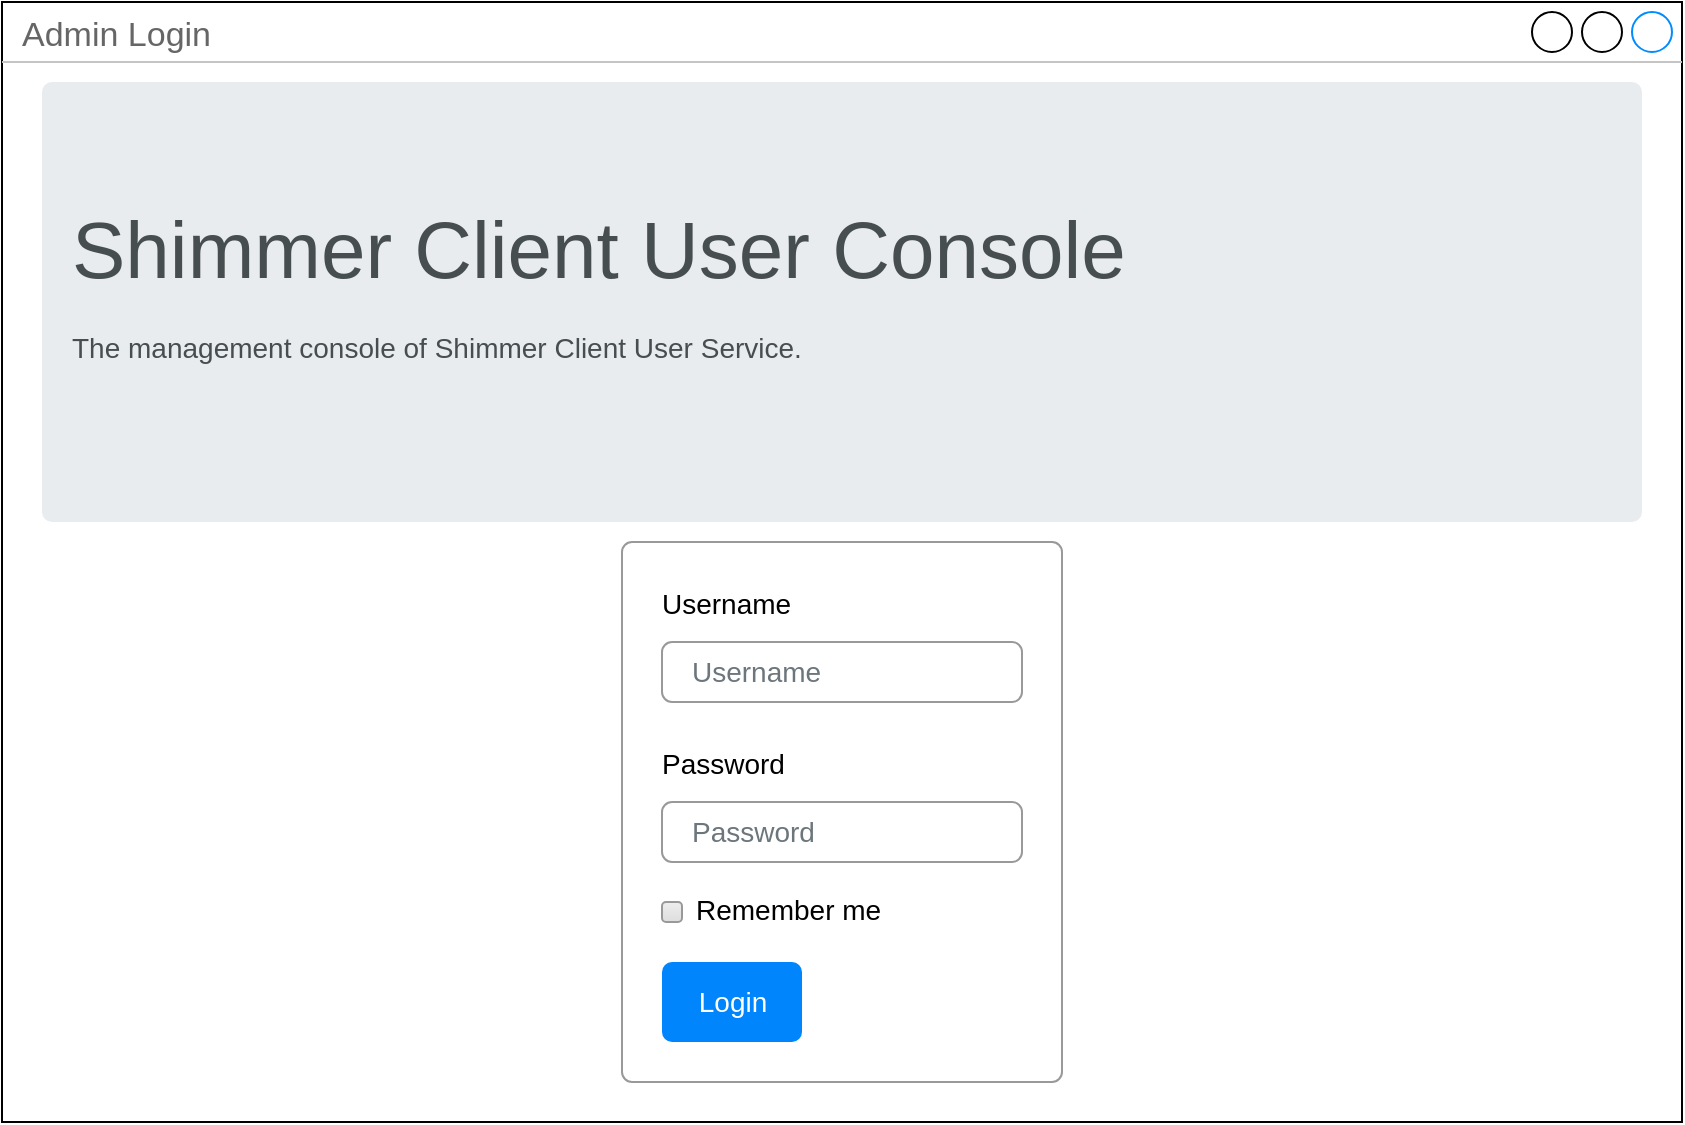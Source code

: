 <mxfile version="13.1.3" pages="7">
    <diagram id="6hGFLwfOUW9BJ-s0fimq" name="Admin Login">
        <mxGraphModel dx="792" dy="485" grid="1" gridSize="10" guides="1" tooltips="1" connect="1" arrows="1" fold="1" page="1" pageScale="1" pageWidth="827" pageHeight="1169" math="0" shadow="0">
            <root>
                <mxCell id="0"/>
                <mxCell id="1" parent="0"/>
                <mxCell id="2" value="Admin Login" style="strokeWidth=1;shadow=0;dashed=0;align=center;html=1;shape=mxgraph.mockup.containers.window;align=left;verticalAlign=top;spacingLeft=8;strokeColor2=#008cff;strokeColor3=#c4c4c4;fontColor=#666666;mainText=;fontSize=17;labelBackgroundColor=none;" parent="1" vertex="1">
                    <mxGeometry x="40" y="40" width="840" height="560" as="geometry"/>
                </mxCell>
                <mxCell id="3" value="" style="html=1;shadow=0;dashed=0;shape=mxgraph.bootstrap.rrect;rSize=5;fillColor=#ffffff;strokeColor=#999999;" parent="1" vertex="1">
                    <mxGeometry x="350" y="310" width="220" height="270" as="geometry"/>
                </mxCell>
                <mxCell id="4" value="Username" style="fillColor=none;strokeColor=none;align=left;spacing=20;fontSize=14;" parent="3" vertex="1">
                    <mxGeometry width="220" height="40" relative="1" as="geometry">
                        <mxPoint y="10" as="offset"/>
                    </mxGeometry>
                </mxCell>
                <mxCell id="5" value="Username" style="html=1;shadow=0;dashed=0;shape=mxgraph.bootstrap.rrect;rSize=5;fillColor=none;strokeColor=#999999;align=left;spacing=15;fontSize=14;fontColor=#6C767D;" parent="3" vertex="1">
                    <mxGeometry width="180" height="30" relative="1" as="geometry">
                        <mxPoint x="20" y="50" as="offset"/>
                    </mxGeometry>
                </mxCell>
                <mxCell id="6" value="Password" style="fillColor=none;strokeColor=none;align=left;spacing=20;fontSize=14;" parent="3" vertex="1">
                    <mxGeometry width="220" height="40" relative="1" as="geometry">
                        <mxPoint y="90" as="offset"/>
                    </mxGeometry>
                </mxCell>
                <mxCell id="7" value="Password" style="html=1;shadow=0;dashed=0;shape=mxgraph.bootstrap.rrect;rSize=5;fillColor=none;strokeColor=#999999;align=left;spacing=15;fontSize=14;fontColor=#6C767D;" parent="3" vertex="1">
                    <mxGeometry width="180" height="30" relative="1" as="geometry">
                        <mxPoint x="20" y="130" as="offset"/>
                    </mxGeometry>
                </mxCell>
                <mxCell id="8" value="Remember me" style="html=1;shadow=0;dashed=0;shape=mxgraph.bootstrap.rrect;rSize=2;fillColor=#EDEDED;strokeColor=#999999;align=left;fontSize=14;fontColor=#000000;labelPosition=right;verticalLabelPosition=middle;verticalAlign=middle;spacingLeft=5;spacingTop=-2;gradientColor=#DEDEDE;" parent="3" vertex="1">
                    <mxGeometry width="10" height="10" relative="1" as="geometry">
                        <mxPoint x="20" y="180" as="offset"/>
                    </mxGeometry>
                </mxCell>
                <mxCell id="9" value="Login" style="html=1;shadow=0;dashed=0;shape=mxgraph.bootstrap.rrect;rSize=5;fillColor=#0085FC;strokeColor=none;align=center;fontSize=14;fontColor=#FFFFFF;" parent="3" vertex="1">
                    <mxGeometry width="70" height="40" relative="1" as="geometry">
                        <mxPoint x="20" y="210" as="offset"/>
                    </mxGeometry>
                </mxCell>
                <mxCell id="12" value="&lt;font style=&quot;font-size: 40px&quot;&gt;Shimmer Client User Console&lt;/font&gt;&lt;br&gt;&lt;br&gt;The management console of Shimmer Client User Service." style="html=1;shadow=0;dashed=0;shape=mxgraph.bootstrap.rrect;rSize=5;strokeColor=none;html=1;whiteSpace=wrap;fillColor=#E9ECEF;fontColor=#474E4F;align=left;spacing=15;fontSize=14;verticalAlign=top;spacingTop=40;" parent="1" vertex="1">
                    <mxGeometry x="60" y="80" width="800" height="220" as="geometry"/>
                </mxCell>
            </root>
        </mxGraphModel>
    </diagram>
    <diagram id="YFbIU1CZr0869nJwg218" name="Clients">
        <mxGraphModel dx="792" dy="485" grid="1" gridSize="10" guides="1" tooltips="1" connect="1" arrows="1" fold="1" page="1" pageScale="1" pageWidth="827" pageHeight="1169" math="0" shadow="0">
            <root>
                <mxCell id="3XFoYu4TJMX-SIEVaRwr-0"/>
                <mxCell id="3XFoYu4TJMX-SIEVaRwr-1" parent="3XFoYu4TJMX-SIEVaRwr-0"/>
                <mxCell id="tS8Fe9ncxwv8lJZubZWr-0" value="Clients" style="strokeWidth=1;shadow=0;dashed=0;align=center;html=1;shape=mxgraph.mockup.containers.window;align=left;verticalAlign=top;spacingLeft=8;strokeColor2=#008cff;strokeColor3=#c4c4c4;fontColor=#666666;mainText=;fontSize=17;labelBackgroundColor=none;movable=1;resizable=1;rotatable=1;deletable=1;editable=1;connectable=1;" parent="3XFoYu4TJMX-SIEVaRwr-1" vertex="1">
                    <mxGeometry x="40" y="40" width="840" height="560" as="geometry"/>
                </mxCell>
                <mxCell id="tS8Fe9ncxwv8lJZubZWr-4" value="Icon" style="html=1;shadow=0;dashed=0;fillColor=#343A40;strokeColor=none;fontSize=16;fontColor=#ffffff;align=left;spacing=15;" parent="3XFoYu4TJMX-SIEVaRwr-1" vertex="1">
                    <mxGeometry x="40" y="70" width="840" height="60" as="geometry"/>
                </mxCell>
                <mxCell id="tS8Fe9ncxwv8lJZubZWr-5" value="Clients" style="fillColor=none;strokeColor=none;fontSize=14;fontColor=#ffffff;align=center;" parent="tS8Fe9ncxwv8lJZubZWr-4" vertex="1">
                    <mxGeometry width="70" height="40" relative="1" as="geometry">
                        <mxPoint x="70" y="10" as="offset"/>
                    </mxGeometry>
                </mxCell>
                <mxCell id="tS8Fe9ncxwv8lJZubZWr-6" value="Roles" style="fillColor=none;strokeColor=none;fontSize=14;fontColor=#9A9DA0;align=center;" parent="tS8Fe9ncxwv8lJZubZWr-4" vertex="1">
                    <mxGeometry width="70" height="40" relative="1" as="geometry">
                        <mxPoint x="140" y="10" as="offset"/>
                    </mxGeometry>
                </mxCell>
                <mxCell id="tS8Fe9ncxwv8lJZubZWr-7" value="Admins" style="fillColor=none;strokeColor=none;fontSize=14;fontColor=#9A9DA0;align=center;spacingRight=0;" parent="tS8Fe9ncxwv8lJZubZWr-4" vertex="1">
                    <mxGeometry width="80" height="40" relative="1" as="geometry">
                        <mxPoint x="210" y="10" as="offset"/>
                    </mxGeometry>
                </mxCell>
                <mxCell id="tS8Fe9ncxwv8lJZubZWr-8" value="About" style="fillColor=none;strokeColor=none;fontSize=14;fontColor=#9A9DA0;align=center;" parent="tS8Fe9ncxwv8lJZubZWr-4" vertex="1">
                    <mxGeometry width="80" height="40" relative="1" as="geometry">
                        <mxPoint x="290" y="10" as="offset"/>
                    </mxGeometry>
                </mxCell>
                <mxCell id="tS8Fe9ncxwv8lJZubZWr-9" value="Search" style="html=1;shadow=0;dashed=0;shape=mxgraph.bootstrap.rrect;rSize=5;fontSize=14;fontColor=#1CA5B8;strokeColor=#1CA5B8;fillColor=none;" parent="tS8Fe9ncxwv8lJZubZWr-4" vertex="1">
                    <mxGeometry x="1" width="70" height="40" relative="1" as="geometry">
                        <mxPoint x="-160" y="10" as="offset"/>
                    </mxGeometry>
                </mxCell>
                <mxCell id="tS8Fe9ncxwv8lJZubZWr-10" value="Search for clients/users..." style="html=1;shadow=0;dashed=0;shape=mxgraph.bootstrap.rrect;rSize=5;fontSize=14;fontColor=#6C767D;strokeColor=#CED4DA;fillColor=#ffffff;align=left;spacing=10;" parent="tS8Fe9ncxwv8lJZubZWr-4" vertex="1">
                    <mxGeometry x="1" width="180" height="40" relative="1" as="geometry">
                        <mxPoint x="-350" y="10" as="offset"/>
                    </mxGeometry>
                </mxCell>
                <mxCell id="tS8Fe9ncxwv8lJZubZWr-11" value="Sign out" style="fillColor=none;strokeColor=none;fontSize=14;fontColor=#9A9DA0;align=center;" parent="tS8Fe9ncxwv8lJZubZWr-4" vertex="1">
                    <mxGeometry width="80" height="40" relative="1" as="geometry">
                        <mxPoint x="750" y="10" as="offset"/>
                    </mxGeometry>
                </mxCell>
                <mxCell id="Ezqtj194kIbSuGjQF2TG-1" value="Console / Clients" style="html=1;shadow=0;dashed=0;shape=mxgraph.bootstrap.rrect;rSize=5;strokeColor=none;strokeWidth=1;fillColor=#E9ECEF;fontColor=#6C757D;whiteSpace=wrap;align=left;verticalAlign=middle;spacingLeft=0;fontStyle=0;fontSize=14;spacing=10;" parent="3XFoYu4TJMX-SIEVaRwr-1" vertex="1">
                    <mxGeometry x="60" y="150" width="800" height="40" as="geometry"/>
                </mxCell>
                <mxCell id="Ezqtj194kIbSuGjQF2TG-40" value="Clients" style="html=1;fillColor=none;strokeColor=none;fontSize=11;align=left;fontColor=#596780;whiteSpace=wrap" parent="3XFoYu4TJMX-SIEVaRwr-1" vertex="1">
                    <mxGeometry x="110" y="250" width="150" height="20" as="geometry"/>
                </mxCell>
                <mxCell id="Ezqtj194kIbSuGjQF2TG-41" value="Users" style="html=1;fillColor=none;strokeColor=none;fontSize=11;align=left;fontColor=#596780;whiteSpace=wrap" parent="3XFoYu4TJMX-SIEVaRwr-1" vertex="1">
                    <mxGeometry x="629" y="250" width="100" height="20" as="geometry"/>
                </mxCell>
                <mxCell id="Ezqtj194kIbSuGjQF2TG-43" value="" style="shape=line;strokeWidth=2;html=1;strokeColor=#DFE1E5;resizeWidth=1" parent="3XFoYu4TJMX-SIEVaRwr-1" vertex="1">
                    <mxGeometry x="110" y="270" width="705" height="10" as="geometry"/>
                </mxCell>
                <mxCell id="Ezqtj194kIbSuGjQF2TG-77" value="" style="shape=line;strokeWidth=2;html=1;strokeColor=#DFE1E5;resizeWidth=1" parent="3XFoYu4TJMX-SIEVaRwr-1" vertex="1">
                    <mxGeometry x="110" y="478" width="705" height="10" as="geometry"/>
                </mxCell>
                <mxCell id="Ezqtj194kIbSuGjQF2TG-80" value="" style="group" parent="3XFoYu4TJMX-SIEVaRwr-1" vertex="1" connectable="0">
                    <mxGeometry x="110" y="291" width="583" height="33" as="geometry"/>
                </mxCell>
                <mxCell id="Ezqtj194kIbSuGjQF2TG-45" value="&lt;font&gt;Some Client Name&lt;br&gt;&lt;/font&gt;&lt;font color=&quot;#596780&quot; style=&quot;font-weight: normal ; font-size: 11px&quot;&gt;Client contact email, client contact address&lt;br&gt;#reference uid&lt;br&gt;&lt;/font&gt;" style="html=1;fillColor=none;strokeColor=none;fontSize=12;align=left;fontColor=#000000;whiteSpace=wrap;fontStyle=1" parent="Ezqtj194kIbSuGjQF2TG-80" vertex="1">
                    <mxGeometry x="37" width="360" height="30" as="geometry"/>
                </mxCell>
                <mxCell id="Ezqtj194kIbSuGjQF2TG-48" value="+2" style="shape=ellipse;fillColor=#F0F2F5;strokeColor=none;fontColor=#596780;align=center;verticalAlign=middle;whiteSpace=wrap;fontSize=10;fontStyle=0;html=1" parent="Ezqtj194kIbSuGjQF2TG-80" vertex="1">
                    <mxGeometry x="559" y="3" width="24" height="24" as="geometry"/>
                </mxCell>
                <mxCell id="Ezqtj194kIbSuGjQF2TG-49" value="" style="shape=mxgraph.ios7.icons.user;fillColor=#ffffff;strokeColor=#253858" parent="Ezqtj194kIbSuGjQF2TG-80" vertex="1">
                    <mxGeometry x="539" y="3" width="24" height="24" as="geometry"/>
                </mxCell>
                <mxCell id="Ezqtj194kIbSuGjQF2TG-50" value="" style="shape=mxgraph.ios7.icons.user;fillColor=#ffffff;strokeColor=#253858" parent="Ezqtj194kIbSuGjQF2TG-80" vertex="1">
                    <mxGeometry x="519" y="3" width="24" height="24" as="geometry"/>
                </mxCell>
                <mxCell id="Ezqtj194kIbSuGjQF2TG-78" value="A" style="ellipse;whiteSpace=wrap;html=1;" parent="Ezqtj194kIbSuGjQF2TG-80" vertex="1">
                    <mxGeometry y="3" width="30" height="30" as="geometry"/>
                </mxCell>
                <mxCell id="Ezqtj194kIbSuGjQF2TG-81" value="" style="group" parent="3XFoYu4TJMX-SIEVaRwr-1" vertex="1" connectable="0">
                    <mxGeometry x="110" y="340" width="583" height="33" as="geometry"/>
                </mxCell>
                <mxCell id="Ezqtj194kIbSuGjQF2TG-82" value="&lt;font&gt;Some Client Name&lt;br&gt;&lt;/font&gt;&lt;font color=&quot;#596780&quot; style=&quot;font-weight: normal ; font-size: 11px&quot;&gt;Client contact email, client contact address&lt;br&gt;&lt;/font&gt;&lt;span style=&quot;color: rgb(89 , 103 , 128) ; font-size: 11px ; font-weight: 400&quot;&gt;#reference uid&lt;/span&gt;&lt;font color=&quot;#596780&quot; style=&quot;font-weight: normal ; font-size: 11px&quot;&gt;&lt;br&gt;&lt;/font&gt;" style="html=1;fillColor=none;strokeColor=none;fontSize=12;align=left;fontColor=#000000;whiteSpace=wrap;fontStyle=1" parent="Ezqtj194kIbSuGjQF2TG-81" vertex="1">
                    <mxGeometry x="37" width="360" height="30" as="geometry"/>
                </mxCell>
                <mxCell id="Ezqtj194kIbSuGjQF2TG-83" value="+2" style="shape=ellipse;fillColor=#F0F2F5;strokeColor=none;fontColor=#596780;align=center;verticalAlign=middle;whiteSpace=wrap;fontSize=10;fontStyle=0;html=1" parent="Ezqtj194kIbSuGjQF2TG-81" vertex="1">
                    <mxGeometry x="559" y="3" width="24" height="24" as="geometry"/>
                </mxCell>
                <mxCell id="Ezqtj194kIbSuGjQF2TG-84" value="" style="shape=mxgraph.ios7.icons.user;fillColor=#ffffff;strokeColor=#253858" parent="Ezqtj194kIbSuGjQF2TG-81" vertex="1">
                    <mxGeometry x="539" y="3" width="24" height="24" as="geometry"/>
                </mxCell>
                <mxCell id="Ezqtj194kIbSuGjQF2TG-85" value="" style="shape=mxgraph.ios7.icons.user;fillColor=#ffffff;strokeColor=#253858" parent="Ezqtj194kIbSuGjQF2TG-81" vertex="1">
                    <mxGeometry x="519" y="3" width="24" height="24" as="geometry"/>
                </mxCell>
                <mxCell id="Ezqtj194kIbSuGjQF2TG-86" value="A" style="ellipse;whiteSpace=wrap;html=1;" parent="Ezqtj194kIbSuGjQF2TG-81" vertex="1">
                    <mxGeometry y="3" width="30" height="30" as="geometry"/>
                </mxCell>
                <mxCell id="Ezqtj194kIbSuGjQF2TG-87" value="" style="group" parent="3XFoYu4TJMX-SIEVaRwr-1" vertex="1" connectable="0">
                    <mxGeometry x="110" y="389" width="583" height="33" as="geometry"/>
                </mxCell>
                <mxCell id="Ezqtj194kIbSuGjQF2TG-88" value="&lt;font&gt;Some Client Name&lt;br&gt;&lt;/font&gt;&lt;font color=&quot;#596780&quot; style=&quot;font-weight: normal ; font-size: 11px&quot;&gt;Client contact email, client contact address&lt;br&gt;#&lt;/font&gt;&lt;span style=&quot;color: rgb(89 , 103 , 128) ; font-size: 11px ; font-weight: 400&quot;&gt;reference uid&lt;/span&gt;&lt;font color=&quot;#596780&quot; style=&quot;font-weight: normal ; font-size: 11px&quot;&gt;&lt;br&gt;&lt;/font&gt;" style="html=1;fillColor=none;strokeColor=none;fontSize=12;align=left;fontColor=#000000;whiteSpace=wrap;fontStyle=1" parent="Ezqtj194kIbSuGjQF2TG-87" vertex="1">
                    <mxGeometry x="37" width="360" height="30" as="geometry"/>
                </mxCell>
                <mxCell id="Ezqtj194kIbSuGjQF2TG-89" value="+2" style="shape=ellipse;fillColor=#F0F2F5;strokeColor=none;fontColor=#596780;align=center;verticalAlign=middle;whiteSpace=wrap;fontSize=10;fontStyle=0;html=1" parent="Ezqtj194kIbSuGjQF2TG-87" vertex="1">
                    <mxGeometry x="559" y="3" width="24" height="24" as="geometry"/>
                </mxCell>
                <mxCell id="Ezqtj194kIbSuGjQF2TG-90" value="" style="shape=mxgraph.ios7.icons.user;fillColor=#ffffff;strokeColor=#253858" parent="Ezqtj194kIbSuGjQF2TG-87" vertex="1">
                    <mxGeometry x="539" y="3" width="24" height="24" as="geometry"/>
                </mxCell>
                <mxCell id="Ezqtj194kIbSuGjQF2TG-91" value="" style="shape=mxgraph.ios7.icons.user;fillColor=#ffffff;strokeColor=#253858" parent="Ezqtj194kIbSuGjQF2TG-87" vertex="1">
                    <mxGeometry x="519" y="3" width="24" height="24" as="geometry"/>
                </mxCell>
                <mxCell id="Ezqtj194kIbSuGjQF2TG-92" value="A" style="ellipse;whiteSpace=wrap;html=1;" parent="Ezqtj194kIbSuGjQF2TG-87" vertex="1">
                    <mxGeometry y="3" width="30" height="30" as="geometry"/>
                </mxCell>
                <mxCell id="Ezqtj194kIbSuGjQF2TG-93" value="" style="group" parent="3XFoYu4TJMX-SIEVaRwr-1" vertex="1" connectable="0">
                    <mxGeometry x="110" y="439" width="583" height="33" as="geometry"/>
                </mxCell>
                <mxCell id="Ezqtj194kIbSuGjQF2TG-94" value="&lt;font&gt;Some Client Name&lt;br&gt;&lt;/font&gt;&lt;font color=&quot;#596780&quot; style=&quot;font-weight: normal ; font-size: 11px&quot;&gt;Client contact email, client contact address&lt;br&gt;&lt;/font&gt;&lt;span style=&quot;color: rgb(89 , 103 , 128) ; font-size: 11px ; font-weight: 400&quot;&gt;#reference uid&lt;/span&gt;&lt;font color=&quot;#596780&quot; style=&quot;font-weight: normal ; font-size: 11px&quot;&gt;&lt;br&gt;&lt;/font&gt;" style="html=1;fillColor=none;strokeColor=none;fontSize=12;align=left;fontColor=#000000;whiteSpace=wrap;fontStyle=1" parent="Ezqtj194kIbSuGjQF2TG-93" vertex="1">
                    <mxGeometry x="37" width="360" height="30" as="geometry"/>
                </mxCell>
                <mxCell id="Ezqtj194kIbSuGjQF2TG-95" value="+2" style="shape=ellipse;fillColor=#F0F2F5;strokeColor=none;fontColor=#596780;align=center;verticalAlign=middle;whiteSpace=wrap;fontSize=10;fontStyle=0;html=1" parent="Ezqtj194kIbSuGjQF2TG-93" vertex="1">
                    <mxGeometry x="559" y="3" width="24" height="24" as="geometry"/>
                </mxCell>
                <mxCell id="Ezqtj194kIbSuGjQF2TG-96" value="" style="shape=mxgraph.ios7.icons.user;fillColor=#ffffff;strokeColor=#253858" parent="Ezqtj194kIbSuGjQF2TG-93" vertex="1">
                    <mxGeometry x="539" y="3" width="24" height="24" as="geometry"/>
                </mxCell>
                <mxCell id="Ezqtj194kIbSuGjQF2TG-97" value="" style="shape=mxgraph.ios7.icons.user;fillColor=#ffffff;strokeColor=#253858" parent="Ezqtj194kIbSuGjQF2TG-93" vertex="1">
                    <mxGeometry x="519" y="3" width="24" height="24" as="geometry"/>
                </mxCell>
                <mxCell id="Ezqtj194kIbSuGjQF2TG-98" value="A" style="ellipse;whiteSpace=wrap;html=1;" parent="Ezqtj194kIbSuGjQF2TG-93" vertex="1">
                    <mxGeometry y="3" width="30" height="30" as="geometry"/>
                </mxCell>
                <mxCell id="Ezqtj194kIbSuGjQF2TG-100" style="rounded=0;orthogonalLoop=1;jettySize=auto;html=1;entryX=1;entryY=0.5;entryDx=0;entryDy=0;" parent="3XFoYu4TJMX-SIEVaRwr-1" source="Ezqtj194kIbSuGjQF2TG-99" target="Ezqtj194kIbSuGjQF2TG-48" edge="1">
                    <mxGeometry relative="1" as="geometry"/>
                </mxCell>
                <mxCell id="Ezqtj194kIbSuGjQF2TG-99" value="预览客户的用户, 可以直接点击进入用户详情" style="text;html=1;align=center;verticalAlign=middle;resizable=0;points=[];autosize=1;" parent="3XFoYu4TJMX-SIEVaRwr-1" vertex="1">
                    <mxGeometry x="900" y="248.5" width="250" height="20" as="geometry"/>
                </mxCell>
                <mxCell id="Ezqtj194kIbSuGjQF2TG-102" style="edgeStyle=none;rounded=0;orthogonalLoop=1;jettySize=auto;html=1;" parent="3XFoYu4TJMX-SIEVaRwr-1" source="Ezqtj194kIbSuGjQF2TG-101" target="Ezqtj194kIbSuGjQF2TG-45" edge="1">
                    <mxGeometry relative="1" as="geometry"/>
                </mxCell>
                <mxCell id="Ezqtj194kIbSuGjQF2TG-101" value="点击进入客户详情" style="text;html=1;align=center;verticalAlign=middle;resizable=0;points=[];autosize=1;" parent="3XFoYu4TJMX-SIEVaRwr-1" vertex="1">
                    <mxGeometry x="40" y="620" width="110" height="20" as="geometry"/>
                </mxCell>
                <mxCell id="Ezqtj194kIbSuGjQF2TG-104" style="edgeStyle=none;rounded=0;orthogonalLoop=1;jettySize=auto;html=1;entryX=1;entryY=0.5;entryDx=0;entryDy=0;entryPerimeter=0;" parent="3XFoYu4TJMX-SIEVaRwr-1" source="Ezqtj194kIbSuGjQF2TG-103" target="Ezqtj194kIbSuGjQF2TG-43" edge="1">
                    <mxGeometry relative="1" as="geometry">
                        <mxPoint x="790" y="210" as="targetPoint"/>
                    </mxGeometry>
                </mxCell>
                <mxCell id="Ezqtj194kIbSuGjQF2TG-103" value="客户列表组件" style="text;html=1;align=center;verticalAlign=middle;resizable=0;points=[];autosize=1;" parent="3XFoYu4TJMX-SIEVaRwr-1" vertex="1">
                    <mxGeometry x="900" y="220" width="90" height="20" as="geometry"/>
                </mxCell>
                <mxCell id="6rdO7TSTVJ43VOcXjc7q-1" value="Create" style="html=1;shadow=0;dashed=0;shape=mxgraph.bootstrap.rrect;rSize=5;strokeColor=none;strokeWidth=1;fillColor=#0085FC;fontColor=#FFFFFF;whiteSpace=wrap;align=center;verticalAlign=middle;spacingLeft=0;fontStyle=0;fontSize=16;spacing=5;" parent="3XFoYu4TJMX-SIEVaRwr-1" vertex="1">
                    <mxGeometry x="689" y="200" width="80" height="30" as="geometry"/>
                </mxCell>
                <mxCell id="6rdO7TSTVJ43VOcXjc7q-3" style="edgeStyle=none;rounded=0;orthogonalLoop=1;jettySize=auto;html=1;fontSize=11;" parent="3XFoYu4TJMX-SIEVaRwr-1" source="6rdO7TSTVJ43VOcXjc7q-2" target="6rdO7TSTVJ43VOcXjc7q-1" edge="1">
                    <mxGeometry relative="1" as="geometry"/>
                </mxCell>
                <mxCell id="6rdO7TSTVJ43VOcXjc7q-2" value="点击进入客户详情(增加客户信息)" style="text;html=1;align=center;verticalAlign=middle;resizable=0;points=[];autosize=1;fontSize=11;" parent="3XFoYu4TJMX-SIEVaRwr-1" vertex="1">
                    <mxGeometry x="900" y="180" width="180" height="20" as="geometry"/>
                </mxCell>
                <mxCell id="XN0PAaOyesXuJbdtrVk9-1" value="disabled" style="rounded=1;whiteSpace=wrap;html=1;arcSize=50;strokeColor=none;strokeWidth=1;fillColor=#DB2843;fontColor=#FFFFFF;whiteSpace=wrap;align=center;verticalAlign=middle;spacingLeft=0;fontStyle=1;fontSize=11;spacing=10;" parent="3XFoYu4TJMX-SIEVaRwr-1" vertex="1">
                    <mxGeometry x="719" y="395.5" width="68.5" height="20" as="geometry"/>
                </mxCell>
                <mxCell id="C3xutPQ1QkjZJdLut0-3-0" value="Status" style="html=1;fillColor=none;strokeColor=none;fontSize=11;align=left;fontColor=#596780;whiteSpace=wrap" parent="3XFoYu4TJMX-SIEVaRwr-1" vertex="1">
                    <mxGeometry x="714" y="250" width="100" height="20" as="geometry"/>
                </mxCell>
            </root>
        </mxGraphModel>
    </diagram>
    <diagram id="WekOSAsgbRUlqYGQOvNd" name="Client Details">
        &#xa;        
        <mxGraphModel dx="817" dy="485" grid="1" gridSize="10" guides="1" tooltips="1" connect="1" arrows="1" fold="1" page="1" pageScale="1" pageWidth="827" pageHeight="1169" math="0" shadow="0">
            &#xa;            
            <root>
                &#xa;                
                <mxCell id="eyvqBGBwLXjwqTjpcXvA-0"/>
                &#xa;                
                <mxCell id="eyvqBGBwLXjwqTjpcXvA-1" parent="eyvqBGBwLXjwqTjpcXvA-0"/>
                &#xa;                
                <mxCell id="N3vPN66eCBloQ6SRWJoh-19" value="A - Some Client Name - Client Details" style="strokeWidth=1;shadow=0;dashed=0;align=center;html=1;shape=mxgraph.mockup.containers.window;align=left;verticalAlign=top;spacingLeft=8;strokeColor2=#008cff;strokeColor3=#c4c4c4;fontColor=#666666;mainText=;fontSize=17;labelBackgroundColor=none;movable=1;resizable=1;rotatable=1;deletable=1;editable=1;connectable=1;" parent="eyvqBGBwLXjwqTjpcXvA-1" vertex="1">
                    &#xa;                    
                    <mxGeometry x="1080.75" y="40" width="840" height="700" as="geometry"/>
                    &#xa;                
                </mxCell>
                &#xa;                
                <mxCell id="_NJTJinSiGh1PoiXcfL3-0" value="A - Some Client Name - Client Details" style="strokeWidth=1;shadow=0;dashed=0;align=center;html=1;shape=mxgraph.mockup.containers.window;align=left;verticalAlign=top;spacingLeft=8;strokeColor2=#008cff;strokeColor3=#c4c4c4;fontColor=#666666;mainText=;fontSize=17;labelBackgroundColor=none;movable=1;resizable=1;rotatable=1;deletable=1;editable=1;connectable=1;" parent="eyvqBGBwLXjwqTjpcXvA-1" vertex="1">
                    &#xa;                    
                    <mxGeometry x="40" y="40" width="840" height="770" as="geometry"/>
                    &#xa;                
                </mxCell>
                &#xa;                
                <mxCell id="_NJTJinSiGh1PoiXcfL3-1" value="Icon" style="html=1;shadow=0;dashed=0;fillColor=#343A40;strokeColor=none;fontSize=16;fontColor=#ffffff;align=left;spacing=15;" parent="eyvqBGBwLXjwqTjpcXvA-1" vertex="1">
                    &#xa;                    
                    <mxGeometry x="40" y="70" width="840" height="60" as="geometry"/>
                    &#xa;                
                </mxCell>
                &#xa;                
                <mxCell id="_NJTJinSiGh1PoiXcfL3-2" value="Clients" style="fillColor=none;strokeColor=none;fontSize=14;fontColor=#ffffff;align=center;" parent="_NJTJinSiGh1PoiXcfL3-1" vertex="1">
                    &#xa;                    
                    <mxGeometry width="70" height="40" relative="1" as="geometry">
                        &#xa;                        
                        <mxPoint x="70" y="10" as="offset"/>
                        &#xa;                    
                    </mxGeometry>
                    &#xa;                
                </mxCell>
                &#xa;                
                <mxCell id="_NJTJinSiGh1PoiXcfL3-3" value="Roles" style="fillColor=none;strokeColor=none;fontSize=14;fontColor=#9A9DA0;align=center;" parent="_NJTJinSiGh1PoiXcfL3-1" vertex="1">
                    &#xa;                    
                    <mxGeometry width="70" height="40" relative="1" as="geometry">
                        &#xa;                        
                        <mxPoint x="140" y="10" as="offset"/>
                        &#xa;                    
                    </mxGeometry>
                    &#xa;                
                </mxCell>
                &#xa;                
                <mxCell id="_NJTJinSiGh1PoiXcfL3-4" value="Admins" style="fillColor=none;strokeColor=none;fontSize=14;fontColor=#9A9DA0;align=center;spacingRight=0;" parent="_NJTJinSiGh1PoiXcfL3-1" vertex="1">
                    &#xa;                    
                    <mxGeometry width="80" height="40" relative="1" as="geometry">
                        &#xa;                        
                        <mxPoint x="210" y="10" as="offset"/>
                        &#xa;                    
                    </mxGeometry>
                    &#xa;                
                </mxCell>
                &#xa;                
                <mxCell id="_NJTJinSiGh1PoiXcfL3-5" value="About" style="fillColor=none;strokeColor=none;fontSize=14;fontColor=#9A9DA0;align=center;" parent="_NJTJinSiGh1PoiXcfL3-1" vertex="1">
                    &#xa;                    
                    <mxGeometry width="80" height="40" relative="1" as="geometry">
                        &#xa;                        
                        <mxPoint x="290" y="10" as="offset"/>
                        &#xa;                    
                    </mxGeometry>
                    &#xa;                
                </mxCell>
                &#xa;                
                <mxCell id="_NJTJinSiGh1PoiXcfL3-6" value="Search" style="html=1;shadow=0;dashed=0;shape=mxgraph.bootstrap.rrect;rSize=5;fontSize=14;fontColor=#1CA5B8;strokeColor=#1CA5B8;fillColor=none;" parent="_NJTJinSiGh1PoiXcfL3-1" vertex="1">
                    &#xa;                    
                    <mxGeometry x="1" width="70" height="40" relative="1" as="geometry">
                        &#xa;                        
                        <mxPoint x="-160" y="10" as="offset"/>
                        &#xa;                    
                    </mxGeometry>
                    &#xa;                
                </mxCell>
                &#xa;                
                <mxCell id="_NJTJinSiGh1PoiXcfL3-7" value="Search for clients/users..." style="html=1;shadow=0;dashed=0;shape=mxgraph.bootstrap.rrect;rSize=5;fontSize=14;fontColor=#6C767D;strokeColor=#CED4DA;fillColor=#ffffff;align=left;spacing=10;" parent="_NJTJinSiGh1PoiXcfL3-1" vertex="1">
                    &#xa;                    
                    <mxGeometry x="1" width="180" height="40" relative="1" as="geometry">
                        &#xa;                        
                        <mxPoint x="-350" y="10" as="offset"/>
                        &#xa;                    
                    </mxGeometry>
                    &#xa;                
                </mxCell>
                &#xa;                
                <mxCell id="_NJTJinSiGh1PoiXcfL3-8" value="Sign out" style="fillColor=none;strokeColor=none;fontSize=14;fontColor=#9A9DA0;align=center;" parent="_NJTJinSiGh1PoiXcfL3-1" vertex="1">
                    &#xa;                    
                    <mxGeometry width="80" height="40" relative="1" as="geometry">
                        &#xa;                        
                        <mxPoint x="750" y="10" as="offset"/>
                        &#xa;                    
                    </mxGeometry>
                    &#xa;                
                </mxCell>
                &#xa;                
                <mxCell id="_NJTJinSiGh1PoiXcfL3-9" value="Console / Clients / A - Some Client Name" style="html=1;shadow=0;dashed=0;shape=mxgraph.bootstrap.rrect;rSize=5;strokeColor=none;strokeWidth=1;fillColor=#E9ECEF;fontColor=#6C757D;whiteSpace=wrap;align=left;verticalAlign=middle;spacingLeft=0;fontStyle=0;fontSize=14;spacing=10;" parent="eyvqBGBwLXjwqTjpcXvA-1" vertex="1">
                    &#xa;                    
                    <mxGeometry x="60" y="150" width="800" height="40" as="geometry"/>
                    &#xa;                
                </mxCell>
                &#xa;                
                <mxCell id="_NJTJinSiGh1PoiXcfL3-10" value="Users" style="html=1;fillColor=none;strokeColor=none;fontSize=11;align=left;fontColor=#596780;whiteSpace=wrap" parent="eyvqBGBwLXjwqTjpcXvA-1" vertex="1">
                    &#xa;                    
                    <mxGeometry x="1160" y="300" width="150" height="20" as="geometry"/>
                    &#xa;                
                </mxCell>
                &#xa;                
                <mxCell id="_NJTJinSiGh1PoiXcfL3-12" value="" style="shape=line;strokeWidth=2;html=1;strokeColor=#DFE1E5;resizeWidth=1" parent="eyvqBGBwLXjwqTjpcXvA-1" vertex="1">
                    &#xa;                    
                    <mxGeometry x="1160" y="320" width="690" height="10" as="geometry"/>
                    &#xa;                
                </mxCell>
                &#xa;                
                <mxCell id="_NJTJinSiGh1PoiXcfL3-13" value="" style="shape=line;strokeWidth=2;html=1;strokeColor=#DFE1E5;resizeWidth=1" parent="eyvqBGBwLXjwqTjpcXvA-1" vertex="1">
                    &#xa;                    
                    <mxGeometry x="1160" y="528" width="690" height="10" as="geometry"/>
                    &#xa;                
                </mxCell>
                &#xa;                
                <mxCell id="_NJTJinSiGh1PoiXcfL3-41" value="点击进入用户详情" style="text;html=1;align=center;verticalAlign=middle;resizable=0;points=[];autosize=1;" parent="eyvqBGBwLXjwqTjpcXvA-1" vertex="1">
                    &#xa;                    
                    <mxGeometry x="920" y="346" width="110" height="20" as="geometry"/>
                    &#xa;                
                </mxCell>
                &#xa;                
                <mxCell id="KREtcIDPexAa9zDx_hkI-0" value="disabled" style="rounded=1;whiteSpace=wrap;html=1;arcSize=50;strokeColor=none;strokeWidth=1;fillColor=#DB2843;fontColor=#FFFFFF;whiteSpace=wrap;align=center;verticalAlign=middle;spacingLeft=0;fontStyle=1;fontSize=11;spacing=10;" parent="eyvqBGBwLXjwqTjpcXvA-1" vertex="1">
                    &#xa;                    
                    <mxGeometry x="1775.75" y="346" width="68.5" height="20" as="geometry"/>
                    &#xa;                
                </mxCell>
                &#xa;                
                <mxCell id="yvHWRmV9gCut-E_s56ZL-0" value="" style="group" parent="eyvqBGBwLXjwqTjpcXvA-1" vertex="1" connectable="0">
                    &#xa;                    
                    <mxGeometry x="1170" y="341" width="387" height="30" as="geometry"/>
                    &#xa;                
                </mxCell>
                &#xa;                
                <mxCell id="_NJTJinSiGh1PoiXcfL3-15" value="&lt;font&gt;Some User Name&lt;br&gt;&lt;/font&gt;&lt;font color=&quot;#596780&quot; style=&quot;font-weight: normal ; font-size: 11px&quot;&gt;Client name, User contact email, User contact address&lt;br&gt;#&lt;/font&gt;&lt;span style=&quot;color: rgb(89 , 103 , 128) ; font-size: 11px ; font-weight: 400&quot;&gt;reference uid&lt;/span&gt;&lt;font color=&quot;#596780&quot; style=&quot;font-weight: normal ; font-size: 11px&quot;&gt;&lt;br&gt;&lt;/font&gt;" style="html=1;fillColor=none;strokeColor=none;fontSize=12;align=left;fontColor=#000000;whiteSpace=wrap;fontStyle=1" parent="yvHWRmV9gCut-E_s56ZL-0" vertex="1">
                    &#xa;                    
                    <mxGeometry x="27" width="360" height="30" as="geometry"/>
                    &#xa;                
                </mxCell>
                &#xa;                
                <mxCell id="_NJTJinSiGh1PoiXcfL3-18" value="" style="shape=mxgraph.ios7.icons.user;fillColor=#ffffff;strokeColor=#253858" parent="yvHWRmV9gCut-E_s56ZL-0" vertex="1">
                    &#xa;                    
                    <mxGeometry y="3" width="24" height="24" as="geometry"/>
                    &#xa;                
                </mxCell>
                &#xa;                
                <mxCell id="yvHWRmV9gCut-E_s56ZL-1" value="" style="group" parent="eyvqBGBwLXjwqTjpcXvA-1" vertex="1" connectable="0">
                    &#xa;                    
                    <mxGeometry x="1170" y="389" width="387" height="30" as="geometry"/>
                    &#xa;                
                </mxCell>
                &#xa;                
                <mxCell id="yvHWRmV9gCut-E_s56ZL-2" value="&lt;font&gt;Some User Name&lt;br&gt;&lt;/font&gt;&lt;font color=&quot;#596780&quot; style=&quot;font-weight: normal ; font-size: 11px&quot;&gt;Client name, User contact email, User contact address&lt;br&gt;&lt;/font&gt;&lt;font color=&quot;#596780&quot; style=&quot;font-weight: normal ; font-size: 11px&quot;&gt;#&lt;/font&gt;&lt;span style=&quot;color: rgb(89 , 103 , 128) ; font-size: 11px ; font-weight: 400&quot;&gt;reference uid&lt;/span&gt;&lt;font color=&quot;#596780&quot; style=&quot;font-weight: normal ; font-size: 11px&quot;&gt;&lt;br&gt;&lt;/font&gt;" style="html=1;fillColor=none;strokeColor=none;fontSize=12;align=left;fontColor=#000000;whiteSpace=wrap;fontStyle=1" parent="yvHWRmV9gCut-E_s56ZL-1" vertex="1">
                    &#xa;                    
                    <mxGeometry x="27" width="360" height="30" as="geometry"/>
                    &#xa;                
                </mxCell>
                &#xa;                
                <mxCell id="yvHWRmV9gCut-E_s56ZL-3" value="" style="shape=mxgraph.ios7.icons.user;fillColor=#ffffff;strokeColor=#253858" parent="yvHWRmV9gCut-E_s56ZL-1" vertex="1">
                    &#xa;                    
                    <mxGeometry y="3" width="24" height="24" as="geometry"/>
                    &#xa;                
                </mxCell>
                &#xa;                
                <mxCell id="yvHWRmV9gCut-E_s56ZL-4" value="" style="group" parent="eyvqBGBwLXjwqTjpcXvA-1" vertex="1" connectable="0">
                    &#xa;                    
                    <mxGeometry x="1170" y="439" width="387" height="30" as="geometry"/>
                    &#xa;                
                </mxCell>
                &#xa;                
                <mxCell id="yvHWRmV9gCut-E_s56ZL-5" value="&lt;font&gt;Some User Name&lt;br&gt;&lt;/font&gt;&lt;font color=&quot;#596780&quot; style=&quot;font-weight: normal ; font-size: 11px&quot;&gt;Client name, User contact email, User contact address&lt;br&gt;&lt;/font&gt;&lt;font color=&quot;#596780&quot; style=&quot;font-weight: normal ; font-size: 11px&quot;&gt;#&lt;/font&gt;&lt;span style=&quot;color: rgb(89 , 103 , 128) ; font-size: 11px ; font-weight: 400&quot;&gt;reference uid&lt;/span&gt;&lt;font color=&quot;#596780&quot; style=&quot;font-weight: normal ; font-size: 11px&quot;&gt;&lt;br&gt;&lt;/font&gt;" style="html=1;fillColor=none;strokeColor=none;fontSize=12;align=left;fontColor=#000000;whiteSpace=wrap;fontStyle=1" parent="yvHWRmV9gCut-E_s56ZL-4" vertex="1">
                    &#xa;                    
                    <mxGeometry x="27" width="360" height="30" as="geometry"/>
                    &#xa;                
                </mxCell>
                &#xa;                
                <mxCell id="yvHWRmV9gCut-E_s56ZL-6" value="" style="shape=mxgraph.ios7.icons.user;fillColor=#ffffff;strokeColor=#253858" parent="yvHWRmV9gCut-E_s56ZL-4" vertex="1">
                    &#xa;                    
                    <mxGeometry y="3" width="24" height="24" as="geometry"/>
                    &#xa;                
                </mxCell>
                &#xa;                
                <mxCell id="yvHWRmV9gCut-E_s56ZL-7" value="" style="group" parent="eyvqBGBwLXjwqTjpcXvA-1" vertex="1" connectable="0">
                    &#xa;                    
                    <mxGeometry x="1170" y="489" width="387" height="30" as="geometry"/>
                    &#xa;                
                </mxCell>
                &#xa;                
                <mxCell id="yvHWRmV9gCut-E_s56ZL-8" value="&lt;font&gt;Some User Name&lt;br&gt;&lt;/font&gt;&lt;font color=&quot;#596780&quot; style=&quot;font-weight: normal ; font-size: 11px&quot;&gt;Client name, User contact email, User contact address&lt;br&gt;&lt;/font&gt;&lt;font color=&quot;#596780&quot; style=&quot;font-weight: normal ; font-size: 11px&quot;&gt;#&lt;/font&gt;&lt;span style=&quot;color: rgb(89 , 103 , 128) ; font-size: 11px ; font-weight: 400&quot;&gt;reference uid&lt;/span&gt;&lt;font color=&quot;#596780&quot; style=&quot;font-weight: normal ; font-size: 11px&quot;&gt;&lt;br&gt;&lt;/font&gt;" style="html=1;fillColor=none;strokeColor=none;fontSize=12;align=left;fontColor=#000000;whiteSpace=wrap;fontStyle=1" parent="yvHWRmV9gCut-E_s56ZL-7" vertex="1">
                    &#xa;                    
                    <mxGeometry x="27" width="360" height="30" as="geometry"/>
                    &#xa;                
                </mxCell>
                &#xa;                
                <mxCell id="yvHWRmV9gCut-E_s56ZL-9" value="" style="shape=mxgraph.ios7.icons.user;fillColor=#ffffff;strokeColor=#253858" parent="yvHWRmV9gCut-E_s56ZL-7" vertex="1">
                    &#xa;                    
                    <mxGeometry y="3" width="24" height="24" as="geometry"/>
                    &#xa;                
                </mxCell>
                &#xa;                
                <mxCell id="UEHHrAPALjP50j-mxGqU-0" value="Create" style="html=1;shadow=0;dashed=0;shape=mxgraph.bootstrap.rrect;rSize=5;strokeColor=none;strokeWidth=1;fillColor=#0085FC;fontColor=#FFFFFF;whiteSpace=wrap;align=center;verticalAlign=middle;spacingLeft=0;fontStyle=0;fontSize=16;spacing=5;" parent="eyvqBGBwLXjwqTjpcXvA-1" vertex="1">
                    &#xa;                    
                    <mxGeometry x="1770" y="265" width="80" height="30" as="geometry"/>
                    &#xa;                
                </mxCell>
                &#xa;                
                <mxCell id="UEHHrAPALjP50j-mxGqU-3" style="edgeStyle=none;rounded=0;orthogonalLoop=1;jettySize=auto;html=1;fontSize=11;" parent="eyvqBGBwLXjwqTjpcXvA-1" source="UEHHrAPALjP50j-mxGqU-2" target="UEHHrAPALjP50j-mxGqU-0" edge="1">
                    &#xa;                    
                    <mxGeometry relative="1" as="geometry"/>
                    &#xa;                
                </mxCell>
                &#xa;                
                <mxCell id="UEHHrAPALjP50j-mxGqU-2" value="创建客户用户" style="text;html=1;align=center;verticalAlign=middle;resizable=0;points=[];autosize=1;fontSize=12;" parent="eyvqBGBwLXjwqTjpcXvA-1" vertex="1">
                    &#xa;                    
                    <mxGeometry x="1955" y="295" width="90" height="20" as="geometry"/>
                    &#xa;                
                </mxCell>
                &#xa;                
                <mxCell id="UEHHrAPALjP50j-mxGqU-11" value="Short Name" style="fillColor=none;strokeColor=none;align=left;fontSize=14;" parent="eyvqBGBwLXjwqTjpcXvA-1" vertex="1">
                    &#xa;                    
                    <mxGeometry x="150" y="310" width="260" height="40" as="geometry"/>
                    &#xa;                
                </mxCell>
                &#xa;                
                <mxCell id="UEHHrAPALjP50j-mxGqU-12" value="" style="html=1;shadow=0;dashed=0;shape=mxgraph.bootstrap.rrect;rSize=5;fillColor=none;strokeColor=#999999;align=left;spacing=15;fontSize=14;fontColor=#6C767D;" parent="eyvqBGBwLXjwqTjpcXvA-1" vertex="1">
                    &#xa;                    
                    <mxGeometry x="150" y="350" width="620" height="30" as="geometry"/>
                    &#xa;                
                </mxCell>
                &#xa;                
                <mxCell id="UEHHrAPALjP50j-mxGqU-14" value="SAP ID" style="fillColor=none;strokeColor=none;align=left;fontSize=14;" parent="eyvqBGBwLXjwqTjpcXvA-1" vertex="1">
                    &#xa;                    
                    <mxGeometry x="150" y="380" width="260" height="40" as="geometry"/>
                    &#xa;                
                </mxCell>
                &#xa;                
                <mxCell id="UEHHrAPALjP50j-mxGqU-15" value="" style="html=1;shadow=0;dashed=0;shape=mxgraph.bootstrap.rrect;rSize=5;fillColor=none;strokeColor=#999999;align=left;spacing=15;fontSize=14;fontColor=#6C767D;" parent="eyvqBGBwLXjwqTjpcXvA-1" vertex="1">
                    &#xa;                    
                    <mxGeometry x="150" y="420" width="620" height="30" as="geometry"/>
                    &#xa;                
                </mxCell>
                &#xa;                
                <mxCell id="UEHHrAPALjP50j-mxGqU-16" value="Client" style="html=1;shadow=0;dashed=0;shape=mxgraph.bootstrap.tabTop;strokeColor=#DFDFDF;fillColor=#ffffff;rSize=5;perimeter=none;whiteSpace=wrap;resizeWidth=1;align=center;spacing=20;fontSize=14;fontColor=#4B5259;" parent="eyvqBGBwLXjwqTjpcXvA-1" vertex="1">
                    &#xa;                    
                    <mxGeometry x="90" y="203" width="80" height="40" as="geometry"/>
                    &#xa;                
                </mxCell>
                &#xa;                
                <mxCell id="UEHHrAPALjP50j-mxGqU-17" value="Users" style="strokeColor=none;fillColor=none;rSize=5;perimeter=none;whiteSpace=wrap;resizeWidth=1;align=center;spacing=20;fontSize=14;fontColor=#0085FC;" parent="eyvqBGBwLXjwqTjpcXvA-1" vertex="1">
                    &#xa;                    
                    <mxGeometry x="175" y="203" width="50" height="40" as="geometry"/>
                    &#xa;                
                </mxCell>
                &#xa;                
                <mxCell id="UEHHrAPALjP50j-mxGqU-20" value="" style="shape=line;strokeColor=#dddddd;fontSize=11;align=center;" parent="eyvqBGBwLXjwqTjpcXvA-1" vertex="1">
                    &#xa;                    
                    <mxGeometry x="170" y="238" width="680" height="10" as="geometry"/>
                    &#xa;                
                </mxCell>
                &#xa;                
                <mxCell id="N3vPN66eCBloQ6SRWJoh-0" value="Full Name" style="fillColor=none;strokeColor=none;align=left;fontSize=14;" parent="eyvqBGBwLXjwqTjpcXvA-1" vertex="1">
                    &#xa;                    
                    <mxGeometry x="148.5" y="450" width="260" height="40" as="geometry"/>
                    &#xa;                
                </mxCell>
                &#xa;                
                <mxCell id="N3vPN66eCBloQ6SRWJoh-1" value="" style="html=1;shadow=0;dashed=0;shape=mxgraph.bootstrap.rrect;rSize=5;fillColor=none;strokeColor=#999999;align=left;spacing=15;fontSize=14;fontColor=#6C767D;" parent="eyvqBGBwLXjwqTjpcXvA-1" vertex="1">
                    &#xa;                    
                    <mxGeometry x="148.5" y="490" width="620" height="30" as="geometry"/>
                    &#xa;                
                </mxCell>
                &#xa;                
                <mxCell id="N3vPN66eCBloQ6SRWJoh-2" value="Save" style="html=1;shadow=0;dashed=0;shape=mxgraph.bootstrap.rrect;rSize=5;strokeColor=none;strokeWidth=1;fillColor=#0085FC;fontColor=#FFFFFF;whiteSpace=wrap;align=center;verticalAlign=middle;spacingLeft=0;fontStyle=0;fontSize=16;spacing=5;" parent="eyvqBGBwLXjwqTjpcXvA-1" vertex="1">
                    &#xa;                    
                    <mxGeometry x="690" y="750" width="80" height="30" as="geometry"/>
                    &#xa;                
                </mxCell>
                &#xa;                
                <mxCell id="N3vPN66eCBloQ6SRWJoh-8" value="Contact Email" style="fillColor=none;strokeColor=none;align=left;fontSize=14;" parent="eyvqBGBwLXjwqTjpcXvA-1" vertex="1">
                    &#xa;                    
                    <mxGeometry x="150" y="520" width="260" height="40" as="geometry"/>
                    &#xa;                
                </mxCell>
                &#xa;                
                <mxCell id="N3vPN66eCBloQ6SRWJoh-9" value="" style="html=1;shadow=0;dashed=0;shape=mxgraph.bootstrap.rrect;rSize=5;fillColor=none;strokeColor=#999999;align=left;spacing=15;fontSize=14;fontColor=#6C767D;" parent="eyvqBGBwLXjwqTjpcXvA-1" vertex="1">
                    &#xa;                    
                    <mxGeometry x="150" y="560" width="620" height="30" as="geometry"/>
                    &#xa;                
                </mxCell>
                &#xa;                
                <mxCell id="N3vPN66eCBloQ6SRWJoh-10" value="Contact Address" style="fillColor=none;strokeColor=none;align=left;fontSize=14;" parent="eyvqBGBwLXjwqTjpcXvA-1" vertex="1">
                    &#xa;                    
                    <mxGeometry x="150" y="590" width="260" height="40" as="geometry"/>
                    &#xa;                
                </mxCell>
                &#xa;                
                <mxCell id="N3vPN66eCBloQ6SRWJoh-11" value="" style="html=1;shadow=0;dashed=0;shape=mxgraph.bootstrap.rrect;rSize=5;fillColor=none;strokeColor=#999999;align=left;spacing=15;fontSize=14;fontColor=#6C767D;" parent="eyvqBGBwLXjwqTjpcXvA-1" vertex="1">
                    &#xa;                    
                    <mxGeometry x="150" y="630" width="620" height="30" as="geometry"/>
                    &#xa;                
                </mxCell>
                &#xa;                
                <mxCell id="N3vPN66eCBloQ6SRWJoh-12" value="UUID" style="fillColor=none;strokeColor=none;align=left;fontSize=14;" parent="eyvqBGBwLXjwqTjpcXvA-1" vertex="1">
                    &#xa;                    
                    <mxGeometry x="149.25" y="248" width="100" height="30" as="geometry"/>
                    &#xa;                
                </mxCell>
                &#xa;                
                <mxCell id="N3vPN66eCBloQ6SRWJoh-13" value="UUID" style="html=1;shadow=0;dashed=0;shape=mxgraph.bootstrap.rrect;rSize=5;fillColor=#E9ECEF;strokeColor=#CED4DA;align=left;spacing=15;fontSize=14;fontColor=#6C767D;" parent="eyvqBGBwLXjwqTjpcXvA-1" vertex="1">
                    &#xa;                    
                    <mxGeometry x="149.25" y="278" width="620.75" height="32" as="geometry"/>
                    &#xa;                
                </mxCell>
                &#xa;                
                <mxCell id="N3vPN66eCBloQ6SRWJoh-20" value="Icon" style="html=1;shadow=0;dashed=0;fillColor=#343A40;strokeColor=none;fontSize=16;fontColor=#ffffff;align=left;spacing=15;" parent="eyvqBGBwLXjwqTjpcXvA-1" vertex="1">
                    &#xa;                    
                    <mxGeometry x="1080.75" y="70" width="840" height="60" as="geometry"/>
                    &#xa;                
                </mxCell>
                &#xa;                
                <mxCell id="N3vPN66eCBloQ6SRWJoh-21" value="Clients" style="fillColor=none;strokeColor=none;fontSize=14;fontColor=#ffffff;align=center;" parent="N3vPN66eCBloQ6SRWJoh-20" vertex="1">
                    &#xa;                    
                    <mxGeometry width="70" height="40" relative="1" as="geometry">
                        &#xa;                        
                        <mxPoint x="70" y="10" as="offset"/>
                        &#xa;                    
                    </mxGeometry>
                    &#xa;                
                </mxCell>
                &#xa;                
                <mxCell id="N3vPN66eCBloQ6SRWJoh-22" value="Roles" style="fillColor=none;strokeColor=none;fontSize=14;fontColor=#9A9DA0;align=center;" parent="N3vPN66eCBloQ6SRWJoh-20" vertex="1">
                    &#xa;                    
                    <mxGeometry width="70" height="40" relative="1" as="geometry">
                        &#xa;                        
                        <mxPoint x="140" y="10" as="offset"/>
                        &#xa;                    
                    </mxGeometry>
                    &#xa;                
                </mxCell>
                &#xa;                
                <mxCell id="N3vPN66eCBloQ6SRWJoh-23" value="Admins" style="fillColor=none;strokeColor=none;fontSize=14;fontColor=#9A9DA0;align=center;spacingRight=0;" parent="N3vPN66eCBloQ6SRWJoh-20" vertex="1">
                    &#xa;                    
                    <mxGeometry width="80" height="40" relative="1" as="geometry">
                        &#xa;                        
                        <mxPoint x="210" y="10" as="offset"/>
                        &#xa;                    
                    </mxGeometry>
                    &#xa;                
                </mxCell>
                &#xa;                
                <mxCell id="N3vPN66eCBloQ6SRWJoh-24" value="About" style="fillColor=none;strokeColor=none;fontSize=14;fontColor=#9A9DA0;align=center;" parent="N3vPN66eCBloQ6SRWJoh-20" vertex="1">
                    &#xa;                    
                    <mxGeometry width="80" height="40" relative="1" as="geometry">
                        &#xa;                        
                        <mxPoint x="290" y="10" as="offset"/>
                        &#xa;                    
                    </mxGeometry>
                    &#xa;                
                </mxCell>
                &#xa;                
                <mxCell id="N3vPN66eCBloQ6SRWJoh-25" value="Search" style="html=1;shadow=0;dashed=0;shape=mxgraph.bootstrap.rrect;rSize=5;fontSize=14;fontColor=#1CA5B8;strokeColor=#1CA5B8;fillColor=none;" parent="N3vPN66eCBloQ6SRWJoh-20" vertex="1">
                    &#xa;                    
                    <mxGeometry x="1" width="70" height="40" relative="1" as="geometry">
                        &#xa;                        
                        <mxPoint x="-160" y="10" as="offset"/>
                        &#xa;                    
                    </mxGeometry>
                    &#xa;                
                </mxCell>
                &#xa;                
                <mxCell id="N3vPN66eCBloQ6SRWJoh-26" value="Search for clients/users..." style="html=1;shadow=0;dashed=0;shape=mxgraph.bootstrap.rrect;rSize=5;fontSize=14;fontColor=#6C767D;strokeColor=#CED4DA;fillColor=#ffffff;align=left;spacing=10;" parent="N3vPN66eCBloQ6SRWJoh-20" vertex="1">
                    &#xa;                    
                    <mxGeometry x="1" width="180" height="40" relative="1" as="geometry">
                        &#xa;                        
                        <mxPoint x="-350" y="10" as="offset"/>
                        &#xa;                    
                    </mxGeometry>
                    &#xa;                
                </mxCell>
                &#xa;                
                <mxCell id="N3vPN66eCBloQ6SRWJoh-27" value="Sign out" style="fillColor=none;strokeColor=none;fontSize=14;fontColor=#9A9DA0;align=center;" parent="N3vPN66eCBloQ6SRWJoh-20" vertex="1">
                    &#xa;                    
                    <mxGeometry width="80" height="40" relative="1" as="geometry">
                        &#xa;                        
                        <mxPoint x="750" y="10" as="offset"/>
                        &#xa;                    
                    </mxGeometry>
                    &#xa;                
                </mxCell>
                &#xa;                
                <mxCell id="N3vPN66eCBloQ6SRWJoh-28" value="Console / Clients / A - Some Client Name" style="html=1;shadow=0;dashed=0;shape=mxgraph.bootstrap.rrect;rSize=5;strokeColor=none;strokeWidth=1;fillColor=#E9ECEF;fontColor=#6C757D;whiteSpace=wrap;align=left;verticalAlign=middle;spacingLeft=0;fontStyle=0;fontSize=14;spacing=10;" parent="eyvqBGBwLXjwqTjpcXvA-1" vertex="1">
                    &#xa;                    
                    <mxGeometry x="1100.75" y="150" width="800" height="40" as="geometry"/>
                    &#xa;                
                </mxCell>
                &#xa;                
                <mxCell id="N3vPN66eCBloQ6SRWJoh-35" value="Users" style="html=1;shadow=0;dashed=0;shape=mxgraph.bootstrap.tabTop;strokeColor=#DFDFDF;fillColor=#ffffff;rSize=5;perimeter=none;whiteSpace=wrap;resizeWidth=1;align=center;spacing=20;fontSize=14;fontColor=#4B5259;" parent="eyvqBGBwLXjwqTjpcXvA-1" vertex="1">
                    &#xa;                    
                    <mxGeometry x="1180.75" y="203" width="80" height="40" as="geometry"/>
                    &#xa;                
                </mxCell>
                &#xa;                
                <mxCell id="N3vPN66eCBloQ6SRWJoh-36" value="Client" style="strokeColor=none;fillColor=none;rSize=5;perimeter=none;whiteSpace=wrap;resizeWidth=1;align=center;spacing=20;fontSize=14;fontColor=#0085FC;" parent="eyvqBGBwLXjwqTjpcXvA-1" vertex="1">
                    &#xa;                    
                    <mxGeometry x="1130.75" y="203" width="50" height="40" as="geometry"/>
                    &#xa;                
                </mxCell>
                &#xa;                
                <mxCell id="N3vPN66eCBloQ6SRWJoh-37" value="" style="shape=line;strokeColor=#dddddd;fontSize=11;align=center;" parent="eyvqBGBwLXjwqTjpcXvA-1" vertex="1">
                    &#xa;                    
                    <mxGeometry x="1260" y="238" width="620" height="10" as="geometry"/>
                    &#xa;                
                </mxCell>
                &#xa;                
                <mxCell id="N3vPN66eCBloQ6SRWJoh-47" value="" style="shape=line;strokeColor=#dddddd;fontSize=11;align=center;" parent="eyvqBGBwLXjwqTjpcXvA-1" vertex="1">
                    &#xa;                    
                    <mxGeometry x="1130.75" y="238" width="49.25" height="10" as="geometry"/>
                    &#xa;                
                </mxCell>
                &#xa;                
                <mxCell id="jAH5eKrv2iU97WFgnn-K-1" value="Order Receiver" style="rounded=1;whiteSpace=wrap;html=1;arcSize=50;strokeColor=none;strokeWidth=1;fillColor=#1CA5B8;fontColor=#ffffff;whiteSpace=wrap;align=center;verticalAlign=middle;spacingLeft=0;fontStyle=0;fontSize=8;spacing=10;" parent="eyvqBGBwLXjwqTjpcXvA-1" vertex="1">
                    &#xa;                    
                    <mxGeometry x="1600" y="346" width="74" height="20" as="geometry"/>
                    &#xa;                
                </mxCell>
                &#xa;                
                <mxCell id="jAH5eKrv2iU97WFgnn-K-2" value="Contact" style="rounded=1;whiteSpace=wrap;html=1;arcSize=50;strokeColor=none;strokeWidth=1;fillColor=#1CA5B8;fontColor=#ffffff;whiteSpace=wrap;align=center;verticalAlign=middle;spacingLeft=0;fontStyle=0;fontSize=8;spacing=10;" parent="eyvqBGBwLXjwqTjpcXvA-1" vertex="1">
                    &#xa;                    
                    <mxGeometry x="1540" y="346" width="60" height="20" as="geometry"/>
                    &#xa;                
                </mxCell>
                &#xa;                
                <mxCell id="jAH5eKrv2iU97WFgnn-K-4" value="Order Receiver" style="rounded=1;whiteSpace=wrap;html=1;arcSize=50;strokeColor=none;strokeWidth=1;fillColor=#1CA5B8;fontColor=#ffffff;whiteSpace=wrap;align=center;verticalAlign=middle;spacingLeft=0;fontStyle=0;fontSize=8;spacing=10;" parent="eyvqBGBwLXjwqTjpcXvA-1" vertex="1">
                    &#xa;                    
                    <mxGeometry x="1600" y="394" width="74" height="20" as="geometry"/>
                    &#xa;                
                </mxCell>
                &#xa;                
                <mxCell id="jAH5eKrv2iU97WFgnn-K-5" value="Order Uploader" style="rounded=1;whiteSpace=wrap;html=1;arcSize=50;strokeColor=none;strokeWidth=1;fillColor=#1CA5B8;fontColor=#ffffff;whiteSpace=wrap;align=center;verticalAlign=middle;spacingLeft=0;fontStyle=0;fontSize=8;spacing=10;" parent="eyvqBGBwLXjwqTjpcXvA-1" vertex="1">
                    &#xa;                    
                    <mxGeometry x="1674" y="394" width="75" height="20" as="geometry"/>
                    &#xa;                
                </mxCell>
                &#xa;                
                <mxCell id="jAH5eKrv2iU97WFgnn-K-8" value="Order Uploader" style="rounded=1;whiteSpace=wrap;html=1;arcSize=50;strokeColor=none;strokeWidth=1;fillColor=#1CA5B8;fontColor=#ffffff;whiteSpace=wrap;align=center;verticalAlign=middle;spacingLeft=0;fontStyle=0;fontSize=8;spacing=10;" parent="eyvqBGBwLXjwqTjpcXvA-1" vertex="1">
                    &#xa;                    
                    <mxGeometry x="1674" y="444" width="75" height="20" as="geometry"/>
                    &#xa;                
                </mxCell>
                &#xa;                
                <mxCell id="jAH5eKrv2iU97WFgnn-K-11" value="Order Uploader" style="rounded=1;whiteSpace=wrap;html=1;arcSize=50;strokeColor=none;strokeWidth=1;fillColor=#1CA5B8;fontColor=#ffffff;whiteSpace=wrap;align=center;verticalAlign=middle;spacingLeft=0;fontStyle=0;fontSize=8;spacing=10;" parent="eyvqBGBwLXjwqTjpcXvA-1" vertex="1">
                    &#xa;                    
                    <mxGeometry x="1674" y="494" width="75" height="20" as="geometry"/>
                    &#xa;                
                </mxCell>
                &#xa;                
                <mxCell id="yvHWRmV9gCut-E_s56ZL-10" style="edgeStyle=none;rounded=0;orthogonalLoop=1;jettySize=auto;html=1;fontSize=11;" parent="eyvqBGBwLXjwqTjpcXvA-1" source="_NJTJinSiGh1PoiXcfL3-41" target="_NJTJinSiGh1PoiXcfL3-15" edge="1">
                    &#xa;                    
                    <mxGeometry relative="1" as="geometry"/>
                    &#xa;                
                </mxCell>
                &#xa;                
                <mxCell id="qV9haZDot7eoInZ8Xalu-0" style="edgeStyle=none;rounded=0;orthogonalLoop=1;jettySize=auto;html=1;fontSize=12;" parent="eyvqBGBwLXjwqTjpcXvA-1" source="jAH5eKrv2iU97WFgnn-K-12" target="jAH5eKrv2iU97WFgnn-K-5" edge="1">
                    &#xa;                    
                    <mxGeometry relative="1" as="geometry"/>
                    &#xa;                
                </mxCell>
                &#xa;                
                <mxCell id="jAH5eKrv2iU97WFgnn-K-12" value="用户角色列表, 超出省略并提示" style="text;html=1;align=center;verticalAlign=middle;resizable=0;points=[];autosize=1;fontSize=12;" parent="eyvqBGBwLXjwqTjpcXvA-1" vertex="1">
                    &#xa;                    
                    <mxGeometry x="1955" y="394" width="180" height="20" as="geometry"/>
                    &#xa;                
                </mxCell>
                &#xa;                
                <mxCell id="qV9haZDot7eoInZ8Xalu-2" style="edgeStyle=none;rounded=0;orthogonalLoop=1;jettySize=auto;html=1;fontSize=12;" parent="eyvqBGBwLXjwqTjpcXvA-1" source="qV9haZDot7eoInZ8Xalu-1" target="KREtcIDPexAa9zDx_hkI-0" edge="1">
                    &#xa;                    
                    <mxGeometry relative="1" as="geometry"/>
                    &#xa;                
                </mxCell>
                &#xa;                
                <mxCell id="qV9haZDot7eoInZ8Xalu-1" value="状态" style="text;html=1;align=center;verticalAlign=middle;resizable=0;points=[];autosize=1;fontSize=12;" parent="eyvqBGBwLXjwqTjpcXvA-1" vertex="1">
                    &#xa;                    
                    <mxGeometry x="1960" y="346" width="40" height="20" as="geometry"/>
                    &#xa;                
                </mxCell>
                &#xa;                
                <mxCell id="apCaXjXb1teLIK-R6GJb-0" value="+2" style="shape=ellipse;fillColor=#F0F2F5;strokeColor=none;fontColor=#596780;align=center;verticalAlign=middle;whiteSpace=wrap;fontSize=10;fontStyle=0;html=1" parent="eyvqBGBwLXjwqTjpcXvA-1" vertex="1">
                    &#xa;                    
                    <mxGeometry x="1746" y="344" width="24" height="24" as="geometry"/>
                    &#xa;                
                </mxCell>
                &#xa;                
                <mxCell id="jAH5eKrv2iU97WFgnn-K-0" value="Order Uploader" style="rounded=1;whiteSpace=wrap;html=1;arcSize=50;strokeColor=none;strokeWidth=1;fillColor=#1CA5B8;fontColor=#ffffff;whiteSpace=wrap;align=center;verticalAlign=middle;spacingLeft=0;fontStyle=0;fontSize=8;spacing=10;" parent="eyvqBGBwLXjwqTjpcXvA-1" vertex="1">
                    &#xa;                    
                    <mxGeometry x="1674" y="346" width="75" height="20" as="geometry"/>
                    &#xa;                
                </mxCell>
                &#xa;                
                <mxCell id="apCaXjXb1teLIK-R6GJb-2" value="Roles" style="html=1;fillColor=none;strokeColor=none;fontSize=11;align=left;fontColor=#596780;whiteSpace=wrap" parent="eyvqBGBwLXjwqTjpcXvA-1" vertex="1">
                    &#xa;                    
                    <mxGeometry x="1710" y="300" width="36" height="20" as="geometry"/>
                    &#xa;                
                </mxCell>
                &#xa;                
                <mxCell id="apCaXjXb1teLIK-R6GJb-3" value="Status" style="html=1;fillColor=none;strokeColor=none;fontSize=11;align=left;fontColor=#596780;whiteSpace=wrap" parent="eyvqBGBwLXjwqTjpcXvA-1" vertex="1">
                    &#xa;                    
                    <mxGeometry x="1808.25" y="300" width="36" height="20" as="geometry"/>
                    &#xa;                
                </mxCell>
                &#xa;                
                <mxCell id="rpkrJ3H6181OjBdAxf_o-2" value="Disable User from login" style="html=1;shadow=0;dashed=0;shape=mxgraph.bootstrap.checkbox2;labelPosition=right;verticalLabelPosition=middle;align=left;verticalAlign=middle;gradientColor=#DEDEDE;fillColor=#EDEDED;checked=0;spacing=5;fontColor=#6C767D;checkedFill=#0085FC;checkedStroke=#ffffff;" parent="eyvqBGBwLXjwqTjpcXvA-1" vertex="1">
                    &#xa;                    
                    <mxGeometry x="150" y="708" width="10" height="10" as="geometry"/>
                    &#xa;                
                </mxCell>
                &#xa;                
                <mxCell id="rpkrJ3H6181OjBdAxf_o-3" value="Disabled" style="fillColor=none;strokeColor=none;align=left;fontSize=14;" parent="eyvqBGBwLXjwqTjpcXvA-1" vertex="1">
                    &#xa;                    
                    <mxGeometry x="148.5" y="660" width="260" height="40" as="geometry"/>
                    &#xa;                
                </mxCell>
                &#xa;            
            </root>
            &#xa;        
        </mxGraphModel>
        &#xa;    
    </diagram>
    <diagram id="5QHLivpNVz4Yp1qmICFl" name="User Details">
        &#xa;        
        <mxGraphModel dx="817" dy="485" grid="1" gridSize="10" guides="1" tooltips="1" connect="1" arrows="1" fold="1" page="1" pageScale="1" pageWidth="827" pageHeight="1169" math="0" shadow="0">
            &#xa;            
            <root>
                &#xa;                
                <mxCell id="qcDJkbSQD8Sd5zLOyTVi-0"/>
                &#xa;                
                <mxCell id="qcDJkbSQD8Sd5zLOyTVi-1" parent="qcDJkbSQD8Sd5zLOyTVi-0"/>
                &#xa;                
                <mxCell id="EY_5Sv-ki8Fl6ievvUB_-0" value="Some User Name - User Details" style="strokeWidth=1;shadow=0;dashed=0;align=center;html=1;shape=mxgraph.mockup.containers.window;align=left;verticalAlign=top;spacingLeft=8;strokeColor2=#008cff;strokeColor3=#c4c4c4;fontColor=#666666;mainText=;fontSize=17;labelBackgroundColor=none;movable=1;resizable=1;rotatable=1;deletable=1;editable=1;connectable=1;" parent="qcDJkbSQD8Sd5zLOyTVi-1" vertex="1">
                    &#xa;                    
                    <mxGeometry x="40" y="40" width="840" height="760" as="geometry"/>
                    &#xa;                
                </mxCell>
                &#xa;                
                <mxCell id="EY_5Sv-ki8Fl6ievvUB_-1" value="Icon" style="html=1;shadow=0;dashed=0;fillColor=#343A40;strokeColor=none;fontSize=16;fontColor=#ffffff;align=left;spacing=15;" parent="qcDJkbSQD8Sd5zLOyTVi-1" vertex="1">
                    &#xa;                    
                    <mxGeometry x="40" y="70" width="840" height="60" as="geometry"/>
                    &#xa;                
                </mxCell>
                &#xa;                
                <mxCell id="EY_5Sv-ki8Fl6ievvUB_-2" value="Clients" style="fillColor=none;strokeColor=none;fontSize=14;fontColor=#ffffff;align=center;" parent="EY_5Sv-ki8Fl6ievvUB_-1" vertex="1">
                    &#xa;                    
                    <mxGeometry width="70" height="40" relative="1" as="geometry">
                        &#xa;                        
                        <mxPoint x="70" y="10" as="offset"/>
                        &#xa;                    
                    </mxGeometry>
                    &#xa;                
                </mxCell>
                &#xa;                
                <mxCell id="EY_5Sv-ki8Fl6ievvUB_-3" value="Roles" style="fillColor=none;strokeColor=none;fontSize=14;fontColor=#9A9DA0;align=center;" parent="EY_5Sv-ki8Fl6ievvUB_-1" vertex="1">
                    &#xa;                    
                    <mxGeometry width="70" height="40" relative="1" as="geometry">
                        &#xa;                        
                        <mxPoint x="140" y="10" as="offset"/>
                        &#xa;                    
                    </mxGeometry>
                    &#xa;                
                </mxCell>
                &#xa;                
                <mxCell id="EY_5Sv-ki8Fl6ievvUB_-4" value="Admins" style="fillColor=none;strokeColor=none;fontSize=14;fontColor=#9A9DA0;align=center;spacingRight=0;" parent="EY_5Sv-ki8Fl6ievvUB_-1" vertex="1">
                    &#xa;                    
                    <mxGeometry width="80" height="40" relative="1" as="geometry">
                        &#xa;                        
                        <mxPoint x="210" y="10" as="offset"/>
                        &#xa;                    
                    </mxGeometry>
                    &#xa;                
                </mxCell>
                &#xa;                
                <mxCell id="EY_5Sv-ki8Fl6ievvUB_-5" value="About" style="fillColor=none;strokeColor=none;fontSize=14;fontColor=#9A9DA0;align=center;" parent="EY_5Sv-ki8Fl6ievvUB_-1" vertex="1">
                    &#xa;                    
                    <mxGeometry width="80" height="40" relative="1" as="geometry">
                        &#xa;                        
                        <mxPoint x="290" y="10" as="offset"/>
                        &#xa;                    
                    </mxGeometry>
                    &#xa;                
                </mxCell>
                &#xa;                
                <mxCell id="EY_5Sv-ki8Fl6ievvUB_-6" value="Search" style="html=1;shadow=0;dashed=0;shape=mxgraph.bootstrap.rrect;rSize=5;fontSize=14;fontColor=#1CA5B8;strokeColor=#1CA5B8;fillColor=none;" parent="EY_5Sv-ki8Fl6ievvUB_-1" vertex="1">
                    &#xa;                    
                    <mxGeometry x="1" width="70" height="40" relative="1" as="geometry">
                        &#xa;                        
                        <mxPoint x="-160" y="10" as="offset"/>
                        &#xa;                    
                    </mxGeometry>
                    &#xa;                
                </mxCell>
                &#xa;                
                <mxCell id="EY_5Sv-ki8Fl6ievvUB_-7" value="Search for clients/users..." style="html=1;shadow=0;dashed=0;shape=mxgraph.bootstrap.rrect;rSize=5;fontSize=14;fontColor=#6C767D;strokeColor=#CED4DA;fillColor=#ffffff;align=left;spacing=10;" parent="EY_5Sv-ki8Fl6ievvUB_-1" vertex="1">
                    &#xa;                    
                    <mxGeometry x="1" width="180" height="40" relative="1" as="geometry">
                        &#xa;                        
                        <mxPoint x="-350" y="10" as="offset"/>
                        &#xa;                    
                    </mxGeometry>
                    &#xa;                
                </mxCell>
                &#xa;                
                <mxCell id="EY_5Sv-ki8Fl6ievvUB_-8" value="Sign out" style="fillColor=none;strokeColor=none;fontSize=14;fontColor=#9A9DA0;align=center;" parent="EY_5Sv-ki8Fl6ievvUB_-1" vertex="1">
                    &#xa;                    
                    <mxGeometry width="80" height="40" relative="1" as="geometry">
                        &#xa;                        
                        <mxPoint x="750" y="10" as="offset"/>
                        &#xa;                    
                    </mxGeometry>
                    &#xa;                
                </mxCell>
                &#xa;                
                <mxCell id="EY_5Sv-ki8Fl6ievvUB_-9" value="Console / Clients / A - Some Client Name / Some User Name" style="html=1;shadow=0;dashed=0;shape=mxgraph.bootstrap.rrect;rSize=5;strokeColor=none;strokeWidth=1;fillColor=#E9ECEF;fontColor=#6C757D;whiteSpace=wrap;align=left;verticalAlign=middle;spacingLeft=0;fontStyle=0;fontSize=14;spacing=10;" parent="qcDJkbSQD8Sd5zLOyTVi-1" vertex="1">
                    &#xa;                    
                    <mxGeometry x="60" y="150" width="800" height="40" as="geometry"/>
                    &#xa;                
                </mxCell>
                &#xa;                
                <mxCell id="EY_5Sv-ki8Fl6ievvUB_-17" value="User Name" style="fillColor=none;strokeColor=none;align=left;fontSize=14;" parent="qcDJkbSQD8Sd5zLOyTVi-1" vertex="1">
                    &#xa;                    
                    <mxGeometry x="149.25" y="272" width="260" height="40" as="geometry"/>
                    &#xa;                
                </mxCell>
                &#xa;                
                <mxCell id="EY_5Sv-ki8Fl6ievvUB_-18" value="" style="html=1;shadow=0;dashed=0;shape=mxgraph.bootstrap.rrect;rSize=5;fillColor=none;strokeColor=#999999;align=left;spacing=15;fontSize=14;fontColor=#6C767D;" parent="qcDJkbSQD8Sd5zLOyTVi-1" vertex="1">
                    &#xa;                    
                    <mxGeometry x="149.25" y="312" width="620" height="30" as="geometry"/>
                    &#xa;                
                </mxCell>
                &#xa;                
                <mxCell id="EY_5Sv-ki8Fl6ievvUB_-19" value="Save" style="html=1;shadow=0;dashed=0;shape=mxgraph.bootstrap.rrect;rSize=5;strokeColor=none;strokeWidth=1;fillColor=#0085FC;fontColor=#FFFFFF;whiteSpace=wrap;align=center;verticalAlign=middle;spacingLeft=0;fontStyle=0;fontSize=16;spacing=5;" parent="qcDJkbSQD8Sd5zLOyTVi-1" vertex="1">
                    &#xa;                    
                    <mxGeometry x="690.75" y="758" width="80" height="30" as="geometry"/>
                    &#xa;                
                </mxCell>
                &#xa;                
                <mxCell id="EY_5Sv-ki8Fl6ievvUB_-20" value="Password" style="fillColor=none;strokeColor=none;align=left;fontSize=14;" parent="qcDJkbSQD8Sd5zLOyTVi-1" vertex="1">
                    &#xa;                    
                    <mxGeometry x="150.75" y="342" width="260" height="40" as="geometry"/>
                    &#xa;                
                </mxCell>
                &#xa;                
                <mxCell id="EY_5Sv-ki8Fl6ievvUB_-21" value="" style="html=1;shadow=0;dashed=0;shape=mxgraph.bootstrap.rrect;rSize=5;fillColor=none;strokeColor=#999999;align=left;spacing=15;fontSize=14;fontColor=#6C767D;" parent="qcDJkbSQD8Sd5zLOyTVi-1" vertex="1">
                    &#xa;                    
                    <mxGeometry x="150.75" y="382" width="620" height="30" as="geometry"/>
                    &#xa;                
                </mxCell>
                &#xa;                
                <mxCell id="EY_5Sv-ki8Fl6ievvUB_-22" value="Contact Email" style="fillColor=none;strokeColor=none;align=left;fontSize=14;" parent="qcDJkbSQD8Sd5zLOyTVi-1" vertex="1">
                    &#xa;                    
                    <mxGeometry x="150.75" y="412" width="260" height="40" as="geometry"/>
                    &#xa;                
                </mxCell>
                &#xa;                
                <mxCell id="EY_5Sv-ki8Fl6ievvUB_-23" value="" style="html=1;shadow=0;dashed=0;shape=mxgraph.bootstrap.rrect;rSize=5;fillColor=none;strokeColor=#999999;align=left;spacing=15;fontSize=14;fontColor=#6C767D;" parent="qcDJkbSQD8Sd5zLOyTVi-1" vertex="1">
                    &#xa;                    
                    <mxGeometry x="150.75" y="452" width="620" height="30" as="geometry"/>
                    &#xa;                
                </mxCell>
                &#xa;                
                <mxCell id="EY_5Sv-ki8Fl6ievvUB_-24" value="UUID" style="fillColor=none;strokeColor=none;align=left;fontSize=14;" parent="qcDJkbSQD8Sd5zLOyTVi-1" vertex="1">
                    &#xa;                    
                    <mxGeometry x="150" y="210" width="100" height="30" as="geometry"/>
                    &#xa;                
                </mxCell>
                &#xa;                
                <mxCell id="EY_5Sv-ki8Fl6ievvUB_-25" value="UUID" style="html=1;shadow=0;dashed=0;shape=mxgraph.bootstrap.rrect;rSize=5;fillColor=#E9ECEF;strokeColor=#CED4DA;align=left;spacing=15;fontSize=14;fontColor=#6C767D;" parent="qcDJkbSQD8Sd5zLOyTVi-1" vertex="1">
                    &#xa;                    
                    <mxGeometry x="150" y="240" width="620.75" height="32" as="geometry"/>
                    &#xa;                
                </mxCell>
                &#xa;                
                <mxCell id="DzmnLlIZR5GGqviHB0RH-0" value="" style="html=1;shadow=0;dashed=0;shape=mxgraph.bootstrap.rrect;rSize=5;strokeColor=#DFDFDF;html=1;whiteSpace=wrap;fillColor=#FFFFFF;fontColor=#000000;align=center;" parent="qcDJkbSQD8Sd5zLOyTVi-1" vertex="1">
                    &#xa;                    
                    <mxGeometry x="149" y="608" width="200" height="150" as="geometry"/>
                    &#xa;                
                </mxCell>
                &#xa;                
                <mxCell id="DzmnLlIZR5GGqviHB0RH-1" value="Order Uploader" style="strokeColor=inherit;fillColor=inherit;gradientColor=inherit;fontColor=inherit;html=1;shadow=0;dashed=0;shape=mxgraph.bootstrap.topButton;rSize=5;perimeter=none;whiteSpace=wrap;resizeWidth=1;align=left;spacing=10;" parent="DzmnLlIZR5GGqviHB0RH-0" vertex="1">
                    &#xa;                    
                    <mxGeometry width="200" height="30" relative="1" as="geometry"/>
                    &#xa;                
                </mxCell>
                &#xa;                
                <mxCell id="DzmnLlIZR5GGqviHB0RH-2" value="Order Receiver" style="strokeColor=inherit;fillColor=inherit;gradientColor=inherit;fontColor=inherit;html=1;shadow=0;dashed=0;perimeter=none;whiteSpace=wrap;resizeWidth=1;align=left;spacing=10;" parent="DzmnLlIZR5GGqviHB0RH-0" vertex="1">
                    &#xa;                    
                    <mxGeometry width="200" height="30" relative="1" as="geometry">
                        &#xa;                        
                        <mxPoint y="30" as="offset"/>
                        &#xa;                    
                    </mxGeometry>
                    &#xa;                
                </mxCell>
                &#xa;                
                <mxCell id="DzmnLlIZR5GGqviHB0RH-3" value="Contact" style="strokeColor=inherit;fillColor=inherit;gradientColor=inherit;fontColor=inherit;html=1;shadow=0;dashed=0;perimeter=none;whiteSpace=wrap;resizeWidth=1;align=left;spacing=10;" parent="DzmnLlIZR5GGqviHB0RH-0" vertex="1">
                    &#xa;                    
                    <mxGeometry width="200" height="30" relative="1" as="geometry">
                        &#xa;                        
                        <mxPoint y="60" as="offset"/>
                        &#xa;                    
                    </mxGeometry>
                    &#xa;                
                </mxCell>
                &#xa;                
                <mxCell id="DzmnLlIZR5GGqviHB0RH-4" value="Some Other Role" style="strokeColor=inherit;fillColor=inherit;gradientColor=inherit;fontColor=inherit;html=1;shadow=0;dashed=0;perimeter=none;whiteSpace=wrap;resizeWidth=1;align=left;spacing=10;" parent="DzmnLlIZR5GGqviHB0RH-0" vertex="1">
                    &#xa;                    
                    <mxGeometry width="200" height="30" relative="1" as="geometry">
                        &#xa;                        
                        <mxPoint y="90" as="offset"/>
                        &#xa;                    
                    </mxGeometry>
                    &#xa;                
                </mxCell>
                &#xa;                
                <mxCell id="DzmnLlIZR5GGqviHB0RH-5" value="Some Other Role" style="strokeColor=inherit;fillColor=inherit;gradientColor=inherit;fontColor=inherit;html=1;shadow=0;dashed=0;shape=mxgraph.bootstrap.bottomButton;rSize=5;perimeter=none;whiteSpace=wrap;resizeWidth=1;resizeHeight=0;align=left;spacing=10;" parent="DzmnLlIZR5GGqviHB0RH-0" vertex="1">
                    &#xa;                    
                    <mxGeometry y="1" width="200" height="30" relative="1" as="geometry">
                        &#xa;                        
                        <mxPoint y="-30" as="offset"/>
                        &#xa;                    
                    </mxGeometry>
                    &#xa;                
                </mxCell>
                &#xa;                
                <mxCell id="DzmnLlIZR5GGqviHB0RH-6" value="Roles" style="fillColor=none;strokeColor=none;align=left;fontSize=14;" parent="qcDJkbSQD8Sd5zLOyTVi-1" vertex="1">
                    &#xa;                    
                    <mxGeometry x="150.75" y="550" width="260" height="40" as="geometry"/>
                    &#xa;                
                </mxCell>
                &#xa;                
                <mxCell id="DzmnLlIZR5GGqviHB0RH-7" value="Enabled" style="text;html=1;align=center;verticalAlign=middle;resizable=0;points=[];autosize=1;fontSize=12;" parent="qcDJkbSQD8Sd5zLOyTVi-1" vertex="1">
                    &#xa;                    
                    <mxGeometry x="150.75" y="588" width="60" height="20" as="geometry"/>
                    &#xa;                
                </mxCell>
                &#xa;                
                <mxCell id="gvlgpPYOeGU614etFgCz-0" value="" style="html=1;shadow=0;dashed=0;shape=mxgraph.bootstrap.rrect;rSize=5;strokeColor=#DFDFDF;html=1;whiteSpace=wrap;fillColor=#FFFFFF;fontColor=#000000;align=center;" parent="qcDJkbSQD8Sd5zLOyTVi-1" vertex="1">
                    &#xa;                    
                    <mxGeometry x="400" y="608" width="200" height="150" as="geometry"/>
                    &#xa;                
                </mxCell>
                &#xa;                
                <mxCell id="gvlgpPYOeGU614etFgCz-1" value="Order Uploader" style="strokeColor=inherit;fillColor=inherit;gradientColor=inherit;fontColor=inherit;html=1;shadow=0;dashed=0;shape=mxgraph.bootstrap.topButton;rSize=5;perimeter=none;whiteSpace=wrap;resizeWidth=1;align=left;spacing=10;" parent="gvlgpPYOeGU614etFgCz-0" vertex="1">
                    &#xa;                    
                    <mxGeometry width="200" height="30" relative="1" as="geometry"/>
                    &#xa;                
                </mxCell>
                &#xa;                
                <mxCell id="gvlgpPYOeGU614etFgCz-2" value="Order Receiver" style="strokeColor=inherit;fillColor=inherit;gradientColor=inherit;fontColor=inherit;html=1;shadow=0;dashed=0;perimeter=none;whiteSpace=wrap;resizeWidth=1;align=left;spacing=10;" parent="gvlgpPYOeGU614etFgCz-0" vertex="1">
                    &#xa;                    
                    <mxGeometry width="200" height="30" relative="1" as="geometry">
                        &#xa;                        
                        <mxPoint y="30" as="offset"/>
                        &#xa;                    
                    </mxGeometry>
                    &#xa;                
                </mxCell>
                &#xa;                
                <mxCell id="gvlgpPYOeGU614etFgCz-3" value="Contact" style="strokeColor=inherit;fillColor=inherit;gradientColor=inherit;fontColor=inherit;html=1;shadow=0;dashed=0;perimeter=none;whiteSpace=wrap;resizeWidth=1;align=left;spacing=10;" parent="gvlgpPYOeGU614etFgCz-0" vertex="1">
                    &#xa;                    
                    <mxGeometry width="200" height="30" relative="1" as="geometry">
                        &#xa;                        
                        <mxPoint y="60" as="offset"/>
                        &#xa;                    
                    </mxGeometry>
                    &#xa;                
                </mxCell>
                &#xa;                
                <mxCell id="gvlgpPYOeGU614etFgCz-4" value="Some Other Role" style="strokeColor=inherit;fillColor=inherit;gradientColor=inherit;fontColor=inherit;html=1;shadow=0;dashed=0;perimeter=none;whiteSpace=wrap;resizeWidth=1;align=left;spacing=10;" parent="gvlgpPYOeGU614etFgCz-0" vertex="1">
                    &#xa;                    
                    <mxGeometry width="200" height="30" relative="1" as="geometry">
                        &#xa;                        
                        <mxPoint y="90" as="offset"/>
                        &#xa;                    
                    </mxGeometry>
                    &#xa;                
                </mxCell>
                &#xa;                
                <mxCell id="gvlgpPYOeGU614etFgCz-5" value="Some Other Role" style="strokeColor=inherit;fillColor=inherit;gradientColor=inherit;fontColor=inherit;html=1;shadow=0;dashed=0;shape=mxgraph.bootstrap.bottomButton;rSize=5;perimeter=none;whiteSpace=wrap;resizeWidth=1;resizeHeight=0;align=left;spacing=10;" parent="gvlgpPYOeGU614etFgCz-0" vertex="1">
                    &#xa;                    
                    <mxGeometry y="1" width="200" height="30" relative="1" as="geometry">
                        &#xa;                        
                        <mxPoint y="-30" as="offset"/>
                        &#xa;                    
                    </mxGeometry>
                    &#xa;                
                </mxCell>
                &#xa;                
                <mxCell id="gvlgpPYOeGU614etFgCz-6" value="Available" style="text;html=1;align=center;verticalAlign=middle;resizable=0;points=[];autosize=1;fontSize=12;" parent="qcDJkbSQD8Sd5zLOyTVi-1" vertex="1">
                    &#xa;                    
                    <mxGeometry x="401.75" y="588" width="60" height="20" as="geometry"/>
                    &#xa;                
                </mxCell>
                &#xa;                
                <mxCell id="gvlgpPYOeGU614etFgCz-7" value="" style="shape=flexArrow;endArrow=classic;html=1;fontSize=12;" parent="qcDJkbSQD8Sd5zLOyTVi-1" edge="1">
                    &#xa;                    
                    <mxGeometry width="50" height="50" relative="1" as="geometry">
                        &#xa;                        
                        <mxPoint x="360" y="678" as="sourcePoint"/>
                        &#xa;                        
                        <mxPoint x="390" y="678" as="targetPoint"/>
                        &#xa;                    
                    </mxGeometry>
                    &#xa;                
                </mxCell>
                &#xa;                
                <mxCell id="gvlgpPYOeGU614etFgCz-8" value="" style="shape=flexArrow;endArrow=classic;html=1;fontSize=12;" parent="qcDJkbSQD8Sd5zLOyTVi-1" edge="1">
                    &#xa;                    
                    <mxGeometry width="50" height="50" relative="1" as="geometry">
                        &#xa;                        
                        <mxPoint x="390" y="718" as="sourcePoint"/>
                        &#xa;                        
                        <mxPoint x="360" y="718" as="targetPoint"/>
                        &#xa;                    
                    </mxGeometry>
                    &#xa;                
                </mxCell>
                &#xa;                
                <mxCell id="a0-y6AUsb8z8YIhAotdZ-0" value="" style="html=1;shadow=0;dashed=0;shape=mxgraph.bootstrap.rrect;rSize=5;fillColor=none;strokeColor=#999999;align=left;spacing=15;fontSize=14;fontColor=#6C767D;" parent="qcDJkbSQD8Sd5zLOyTVi-1" vertex="1">
                    &#xa;                    
                    <mxGeometry x="150.75" y="520" width="620" height="30" as="geometry"/>
                    &#xa;                
                </mxCell>
                &#xa;                
                <mxCell id="a0-y6AUsb8z8YIhAotdZ-1" value="Contact Address" style="fillColor=none;strokeColor=none;align=left;fontSize=14;" parent="qcDJkbSQD8Sd5zLOyTVi-1" vertex="1">
                    &#xa;                    
                    <mxGeometry x="150.75" y="480" width="260" height="40" as="geometry"/>
                    &#xa;                
                </mxCell>
                &#xa;            
            </root>
            &#xa;        
        </mxGraphModel>
        &#xa;    
    </diagram>
    <diagram id="87zjW3hShxOTKaqGWQXz" name="Roles">
        &#xa;        
        <mxGraphModel dx="973" dy="485" grid="1" gridSize="10" guides="1" tooltips="1" connect="1" arrows="1" fold="1" page="1" pageScale="1" pageWidth="827" pageHeight="1169" math="0" shadow="0">
            &#xa;            
            <root>
                &#xa;                
                <mxCell id="kbRm8Klg8QRJ4j11q4Mg-0"/>
                &#xa;                
                <mxCell id="kbRm8Klg8QRJ4j11q4Mg-1" parent="kbRm8Klg8QRJ4j11q4Mg-0"/>
                &#xa;                
                <mxCell id="92I1Ps65TyIUdTarBcV9-0" value="Roles" style="strokeWidth=1;shadow=0;dashed=0;align=center;html=1;shape=mxgraph.mockup.containers.window;align=left;verticalAlign=top;spacingLeft=8;strokeColor2=#008cff;strokeColor3=#c4c4c4;fontColor=#666666;mainText=;fontSize=17;labelBackgroundColor=none;movable=1;resizable=1;rotatable=1;deletable=1;editable=1;connectable=1;" parent="kbRm8Klg8QRJ4j11q4Mg-1" vertex="1">
                    &#xa;                    
                    <mxGeometry x="40" y="40" width="840" height="700" as="geometry"/>
                    &#xa;                
                </mxCell>
                &#xa;                
                <mxCell id="92I1Ps65TyIUdTarBcV9-1" value="Icon" style="html=1;shadow=0;dashed=0;fillColor=#343A40;strokeColor=none;fontSize=16;fontColor=#ffffff;align=left;spacing=15;" parent="kbRm8Klg8QRJ4j11q4Mg-1" vertex="1">
                    &#xa;                    
                    <mxGeometry x="40" y="70" width="840" height="60" as="geometry"/>
                    &#xa;                
                </mxCell>
                &#xa;                
                <mxCell id="92I1Ps65TyIUdTarBcV9-2" value="Clients" style="fillColor=none;strokeColor=none;fontSize=14;fontColor=#ffffff;align=center;" parent="92I1Ps65TyIUdTarBcV9-1" vertex="1">
                    &#xa;                    
                    <mxGeometry width="70" height="40" relative="1" as="geometry">
                        &#xa;                        
                        <mxPoint x="70" y="10" as="offset"/>
                        &#xa;                    
                    </mxGeometry>
                    &#xa;                
                </mxCell>
                &#xa;                
                <mxCell id="92I1Ps65TyIUdTarBcV9-3" value="Roles" style="fillColor=none;strokeColor=none;fontSize=14;fontColor=#9A9DA0;align=center;" parent="92I1Ps65TyIUdTarBcV9-1" vertex="1">
                    &#xa;                    
                    <mxGeometry width="70" height="40" relative="1" as="geometry">
                        &#xa;                        
                        <mxPoint x="140" y="10" as="offset"/>
                        &#xa;                    
                    </mxGeometry>
                    &#xa;                
                </mxCell>
                &#xa;                
                <mxCell id="92I1Ps65TyIUdTarBcV9-4" value="Admins" style="fillColor=none;strokeColor=none;fontSize=14;fontColor=#9A9DA0;align=center;spacingRight=0;" parent="92I1Ps65TyIUdTarBcV9-1" vertex="1">
                    &#xa;                    
                    <mxGeometry width="80" height="40" relative="1" as="geometry">
                        &#xa;                        
                        <mxPoint x="210" y="10" as="offset"/>
                        &#xa;                    
                    </mxGeometry>
                    &#xa;                
                </mxCell>
                &#xa;                
                <mxCell id="92I1Ps65TyIUdTarBcV9-5" value="About" style="fillColor=none;strokeColor=none;fontSize=14;fontColor=#9A9DA0;align=center;" parent="92I1Ps65TyIUdTarBcV9-1" vertex="1">
                    &#xa;                    
                    <mxGeometry width="80" height="40" relative="1" as="geometry">
                        &#xa;                        
                        <mxPoint x="290" y="10" as="offset"/>
                        &#xa;                    
                    </mxGeometry>
                    &#xa;                
                </mxCell>
                &#xa;                
                <mxCell id="92I1Ps65TyIUdTarBcV9-6" value="Search" style="html=1;shadow=0;dashed=0;shape=mxgraph.bootstrap.rrect;rSize=5;fontSize=14;fontColor=#1CA5B8;strokeColor=#1CA5B8;fillColor=none;" parent="92I1Ps65TyIUdTarBcV9-1" vertex="1">
                    &#xa;                    
                    <mxGeometry x="1" width="70" height="40" relative="1" as="geometry">
                        &#xa;                        
                        <mxPoint x="-160" y="10" as="offset"/>
                        &#xa;                    
                    </mxGeometry>
                    &#xa;                
                </mxCell>
                &#xa;                
                <mxCell id="92I1Ps65TyIUdTarBcV9-7" value="Search for clients/users..." style="html=1;shadow=0;dashed=0;shape=mxgraph.bootstrap.rrect;rSize=5;fontSize=14;fontColor=#6C767D;strokeColor=#CED4DA;fillColor=#ffffff;align=left;spacing=10;" parent="92I1Ps65TyIUdTarBcV9-1" vertex="1">
                    &#xa;                    
                    <mxGeometry x="1" width="180" height="40" relative="1" as="geometry">
                        &#xa;                        
                        <mxPoint x="-350" y="10" as="offset"/>
                        &#xa;                    
                    </mxGeometry>
                    &#xa;                
                </mxCell>
                &#xa;                
                <mxCell id="92I1Ps65TyIUdTarBcV9-8" value="Sign out" style="fillColor=none;strokeColor=none;fontSize=14;fontColor=#9A9DA0;align=center;" parent="92I1Ps65TyIUdTarBcV9-1" vertex="1">
                    &#xa;                    
                    <mxGeometry width="80" height="40" relative="1" as="geometry">
                        &#xa;                        
                        <mxPoint x="750" y="10" as="offset"/>
                        &#xa;                    
                    </mxGeometry>
                    &#xa;                
                </mxCell>
                &#xa;                
                <mxCell id="92I1Ps65TyIUdTarBcV9-9" value="Console / Roles" style="html=1;shadow=0;dashed=0;shape=mxgraph.bootstrap.rrect;rSize=5;strokeColor=none;strokeWidth=1;fillColor=#E9ECEF;fontColor=#6C757D;whiteSpace=wrap;align=left;verticalAlign=middle;spacingLeft=0;fontStyle=0;fontSize=14;spacing=10;" parent="kbRm8Klg8QRJ4j11q4Mg-1" vertex="1">
                    &#xa;                    
                    <mxGeometry x="60" y="150" width="800" height="40" as="geometry"/>
                    &#xa;                
                </mxCell>
                &#xa;                
                <mxCell id="92I1Ps65TyIUdTarBcV9-12" value="Add" style="html=1;shadow=0;dashed=0;shape=mxgraph.bootstrap.rrect;rSize=5;strokeColor=none;strokeWidth=1;fillColor=#0085FC;fontColor=#FFFFFF;whiteSpace=wrap;align=center;verticalAlign=middle;spacingLeft=0;fontStyle=0;fontSize=16;spacing=5;" parent="kbRm8Klg8QRJ4j11q4Mg-1" vertex="1">
                    &#xa;                    
                    <mxGeometry x="689" y="210" width="80" height="30" as="geometry"/>
                    &#xa;                
                </mxCell>
                &#xa;                
                <mxCell id="92I1Ps65TyIUdTarBcV9-13" value="Role" style="fillColor=none;strokeColor=none;align=left;fontSize=14;" parent="kbRm8Klg8QRJ4j11q4Mg-1" vertex="1">
                    &#xa;                    
                    <mxGeometry x="149" y="210" width="260" height="40" as="geometry"/>
                    &#xa;                
                </mxCell>
                &#xa;                
                <mxCell id="92I1Ps65TyIUdTarBcV9-14" value="" style="html=1;shadow=0;dashed=0;shape=mxgraph.bootstrap.rrect;rSize=5;fillColor=none;strokeColor=#999999;align=left;spacing=15;fontSize=14;fontColor=#6C767D;" parent="kbRm8Klg8QRJ4j11q4Mg-1" vertex="1">
                    &#xa;                    
                    <mxGeometry x="149" y="250" width="620" height="30" as="geometry"/>
                    &#xa;                
                </mxCell>
                &#xa;                
                <mxCell id="92I1Ps65TyIUdTarBcV9-19" value="" style="html=1;shadow=0;dashed=0;shape=mxgraph.bootstrap.rrect;rSize=5;strokeColor=#DFDFDF;html=1;whiteSpace=wrap;fillColor=#FFFFFF;fontColor=#000000;align=center;" parent="kbRm8Klg8QRJ4j11q4Mg-1" vertex="1">
                    &#xa;                    
                    <mxGeometry x="149" y="348" width="621" height="150" as="geometry"/>
                    &#xa;                
                </mxCell>
                &#xa;                
                <mxCell id="92I1Ps65TyIUdTarBcV9-20" value="Order Uploader" style="strokeColor=inherit;fillColor=inherit;gradientColor=inherit;fontColor=inherit;html=1;shadow=0;dashed=0;shape=mxgraph.bootstrap.topButton;rSize=5;perimeter=none;whiteSpace=wrap;resizeWidth=1;align=left;spacing=10;" parent="92I1Ps65TyIUdTarBcV9-19" vertex="1">
                    &#xa;                    
                    <mxGeometry width="621" height="30" relative="1" as="geometry"/>
                    &#xa;                
                </mxCell>
                &#xa;                
                <mxCell id="92I1Ps65TyIUdTarBcV9-21" value="Order Receiver" style="strokeColor=inherit;fillColor=inherit;gradientColor=inherit;fontColor=inherit;html=1;shadow=0;dashed=0;perimeter=none;whiteSpace=wrap;resizeWidth=1;align=left;spacing=10;" parent="92I1Ps65TyIUdTarBcV9-19" vertex="1">
                    &#xa;                    
                    <mxGeometry width="621" height="30" relative="1" as="geometry">
                        &#xa;                        
                        <mxPoint y="30" as="offset"/>
                        &#xa;                    
                    </mxGeometry>
                    &#xa;                
                </mxCell>
                &#xa;                
                <mxCell id="92I1Ps65TyIUdTarBcV9-22" value="Contact" style="strokeColor=inherit;fillColor=inherit;gradientColor=inherit;fontColor=inherit;html=1;shadow=0;dashed=0;perimeter=none;whiteSpace=wrap;resizeWidth=1;align=left;spacing=10;" parent="92I1Ps65TyIUdTarBcV9-19" vertex="1">
                    &#xa;                    
                    <mxGeometry width="621" height="30" relative="1" as="geometry">
                        &#xa;                        
                        <mxPoint y="60" as="offset"/>
                        &#xa;                    
                    </mxGeometry>
                    &#xa;                
                </mxCell>
                &#xa;                
                <mxCell id="92I1Ps65TyIUdTarBcV9-23" value="Some Other Role" style="strokeColor=inherit;fillColor=inherit;gradientColor=inherit;fontColor=inherit;html=1;shadow=0;dashed=0;perimeter=none;whiteSpace=wrap;resizeWidth=1;align=left;spacing=10;" parent="92I1Ps65TyIUdTarBcV9-19" vertex="1">
                    &#xa;                    
                    <mxGeometry width="621" height="30" relative="1" as="geometry">
                        &#xa;                        
                        <mxPoint y="90" as="offset"/>
                        &#xa;                    
                    </mxGeometry>
                    &#xa;                
                </mxCell>
                &#xa;                
                <mxCell id="92I1Ps65TyIUdTarBcV9-24" value="Some Other Role" style="strokeColor=inherit;fillColor=inherit;gradientColor=inherit;fontColor=inherit;html=1;shadow=0;dashed=0;shape=mxgraph.bootstrap.bottomButton;rSize=5;perimeter=none;whiteSpace=wrap;resizeWidth=1;resizeHeight=0;align=left;spacing=10;" parent="92I1Ps65TyIUdTarBcV9-19" vertex="1">
                    &#xa;                    
                    <mxGeometry y="1" width="621" height="30" relative="1" as="geometry">
                        &#xa;                        
                        <mxPoint y="-30" as="offset"/>
                        &#xa;                    
                    </mxGeometry>
                    &#xa;                
                </mxCell>
                &#xa;                
                <mxCell id="J5hn6SqJyIT3GdETvLca-1" value="Delete" style="text;html=1;align=center;verticalAlign=middle;resizable=0;points=[];autosize=1;fontSize=12;" parent="92I1Ps65TyIUdTarBcV9-19" vertex="1">
                    &#xa;                    
                    <mxGeometry x="561" y="5" width="50" height="20" as="geometry"/>
                    &#xa;                
                </mxCell>
                &#xa;                
                <mxCell id="92I1Ps65TyIUdTarBcV9-25" value="Roles" style="fillColor=none;strokeColor=none;align=left;fontSize=14;" parent="kbRm8Klg8QRJ4j11q4Mg-1" vertex="1">
                    &#xa;                    
                    <mxGeometry x="150.75" y="290" width="260" height="40" as="geometry"/>
                    &#xa;                
                </mxCell>
                &#xa;            
            </root>
            &#xa;        
        </mxGraphModel>
        &#xa;    
    </diagram>
    <diagram id="dblh1sVA0IznQWU7XUcH" name="Admins">
        &#xa;        &#xa;        &#xa;        
        <mxGraphModel dx="1076" dy="485" grid="1" gridSize="10" guides="1" tooltips="1" connect="1" arrows="1" fold="1" page="1" pageScale="1" pageWidth="827" pageHeight="1169" math="0" shadow="0">
            &#xa;            &#xa;            &#xa;            
            <root>
                &#xa;                &#xa;                &#xa;                
                <mxCell id="XY4dMZ6GQu78Hhr1ek30-0"/>
                &#xa;                &#xa;                &#xa;                
                <mxCell id="XY4dMZ6GQu78Hhr1ek30-1" parent="XY4dMZ6GQu78Hhr1ek30-0"/>
                &#xa;                &#xa;                &#xa;                
                <mxCell id="iHTs9EgdUtzYwAfMPDxB-0" value="Admins" style="strokeWidth=1;shadow=0;dashed=0;align=center;html=1;shape=mxgraph.mockup.containers.window;align=left;verticalAlign=top;spacingLeft=8;strokeColor2=#008cff;strokeColor3=#c4c4c4;fontColor=#666666;mainText=;fontSize=17;labelBackgroundColor=none;movable=0;resizable=0;rotatable=0;deletable=0;editable=0;connectable=0;" parent="XY4dMZ6GQu78Hhr1ek30-1" vertex="1">
                    &#xa;                    &#xa;                    &#xa;                    
                    <mxGeometry x="40" y="40" width="840" height="700" as="geometry"/>
                    &#xa;                    &#xa;                &#xa;                
                </mxCell>
                &#xa;                &#xa;                &#xa;                
                <mxCell id="iHTs9EgdUtzYwAfMPDxB-1" value="Icon" style="html=1;shadow=0;dashed=0;fillColor=#343A40;strokeColor=none;fontSize=16;fontColor=#ffffff;align=left;spacing=15;" parent="XY4dMZ6GQu78Hhr1ek30-1" vertex="1">
                    &#xa;                    &#xa;                    &#xa;                    
                    <mxGeometry x="40" y="70" width="840" height="60" as="geometry"/>
                    &#xa;                    &#xa;                &#xa;                
                </mxCell>
                &#xa;                &#xa;                &#xa;                
                <mxCell id="iHTs9EgdUtzYwAfMPDxB-2" value="Clients" style="fillColor=none;strokeColor=none;fontSize=14;fontColor=#ffffff;align=center;" parent="iHTs9EgdUtzYwAfMPDxB-1" vertex="1">
                    &#xa;                    &#xa;                    &#xa;                    
                    <mxGeometry width="70" height="40" relative="1" as="geometry">
                        &#xa;                        &#xa;                        &#xa;                        
                        <mxPoint x="70" y="10" as="offset"/>
                        &#xa;                        &#xa;                    &#xa;                    
                    </mxGeometry>
                    &#xa;                    &#xa;                &#xa;                
                </mxCell>
                &#xa;                &#xa;                &#xa;                
                <mxCell id="iHTs9EgdUtzYwAfMPDxB-3" value="Roles" style="fillColor=none;strokeColor=none;fontSize=14;fontColor=#9A9DA0;align=center;" parent="iHTs9EgdUtzYwAfMPDxB-1" vertex="1">
                    &#xa;                    &#xa;                    &#xa;                    
                    <mxGeometry width="70" height="40" relative="1" as="geometry">
                        &#xa;                        &#xa;                        &#xa;                        
                        <mxPoint x="140" y="10" as="offset"/>
                        &#xa;                        &#xa;                    &#xa;                    
                    </mxGeometry>
                    &#xa;                    &#xa;                &#xa;                
                </mxCell>
                &#xa;                &#xa;                &#xa;                
                <mxCell id="iHTs9EgdUtzYwAfMPDxB-4" value="Admins" style="fillColor=none;strokeColor=none;fontSize=14;fontColor=#9A9DA0;align=center;spacingRight=0;" parent="iHTs9EgdUtzYwAfMPDxB-1" vertex="1">
                    &#xa;                    &#xa;                    &#xa;                    
                    <mxGeometry width="80" height="40" relative="1" as="geometry">
                        &#xa;                        &#xa;                        &#xa;                        
                        <mxPoint x="210" y="10" as="offset"/>
                        &#xa;                        &#xa;                    &#xa;                    
                    </mxGeometry>
                    &#xa;                    &#xa;                &#xa;                
                </mxCell>
                &#xa;                &#xa;                &#xa;                
                <mxCell id="iHTs9EgdUtzYwAfMPDxB-5" value="About" style="fillColor=none;strokeColor=none;fontSize=14;fontColor=#9A9DA0;align=center;" parent="iHTs9EgdUtzYwAfMPDxB-1" vertex="1">
                    &#xa;                    &#xa;                    &#xa;                    
                    <mxGeometry width="80" height="40" relative="1" as="geometry">
                        &#xa;                        &#xa;                        &#xa;                        
                        <mxPoint x="290" y="10" as="offset"/>
                        &#xa;                        &#xa;                    &#xa;                    
                    </mxGeometry>
                    &#xa;                    &#xa;                &#xa;                
                </mxCell>
                &#xa;                &#xa;                &#xa;                
                <mxCell id="iHTs9EgdUtzYwAfMPDxB-6" value="Search" style="html=1;shadow=0;dashed=0;shape=mxgraph.bootstrap.rrect;rSize=5;fontSize=14;fontColor=#1CA5B8;strokeColor=#1CA5B8;fillColor=none;" parent="iHTs9EgdUtzYwAfMPDxB-1" vertex="1">
                    &#xa;                    &#xa;                    &#xa;                    
                    <mxGeometry x="1" width="70" height="40" relative="1" as="geometry">
                        &#xa;                        &#xa;                        &#xa;                        
                        <mxPoint x="-160" y="10" as="offset"/>
                        &#xa;                        &#xa;                    &#xa;                    
                    </mxGeometry>
                    &#xa;                    &#xa;                &#xa;                
                </mxCell>
                &#xa;                &#xa;                &#xa;                
                <mxCell id="iHTs9EgdUtzYwAfMPDxB-7" value="Search for clients/users..." style="html=1;shadow=0;dashed=0;shape=mxgraph.bootstrap.rrect;rSize=5;fontSize=14;fontColor=#6C767D;strokeColor=#CED4DA;fillColor=#ffffff;align=left;spacing=10;" parent="iHTs9EgdUtzYwAfMPDxB-1" vertex="1">
                    &#xa;                    &#xa;                    &#xa;                    
                    <mxGeometry x="1" width="180" height="40" relative="1" as="geometry">
                        &#xa;                        &#xa;                        &#xa;                        
                        <mxPoint x="-350" y="10" as="offset"/>
                        &#xa;                        &#xa;                    &#xa;                    
                    </mxGeometry>
                    &#xa;                    &#xa;                &#xa;                
                </mxCell>
                &#xa;                &#xa;                &#xa;                
                <mxCell id="iHTs9EgdUtzYwAfMPDxB-8" value="Sign out" style="fillColor=none;strokeColor=none;fontSize=14;fontColor=#9A9DA0;align=center;" parent="iHTs9EgdUtzYwAfMPDxB-1" vertex="1">
                    &#xa;                    &#xa;                    &#xa;                    
                    <mxGeometry width="80" height="40" relative="1" as="geometry">
                        &#xa;                        &#xa;                        &#xa;                        
                        <mxPoint x="750" y="10" as="offset"/>
                        &#xa;                        &#xa;                    &#xa;                    
                    </mxGeometry>
                    &#xa;                    &#xa;                &#xa;                
                </mxCell>
                &#xa;                &#xa;                &#xa;                
                <mxCell id="iHTs9EgdUtzYwAfMPDxB-9" value="Console / Admins /&amp;nbsp; Some Admin" style="html=1;shadow=0;dashed=0;shape=mxgraph.bootstrap.rrect;rSize=5;strokeColor=none;strokeWidth=1;fillColor=#E9ECEF;fontColor=#6C757D;whiteSpace=wrap;align=left;verticalAlign=middle;spacingLeft=0;fontStyle=0;fontSize=14;spacing=10;" parent="XY4dMZ6GQu78Hhr1ek30-1" vertex="1">
                    &#xa;                    &#xa;                    &#xa;                    
                    <mxGeometry x="60" y="150" width="800" height="40" as="geometry"/>
                    &#xa;                    &#xa;                &#xa;                
                </mxCell>
                &#xa;                &#xa;                &#xa;                
                <mxCell id="iHTs9EgdUtzYwAfMPDxB-10" value="Save" style="html=1;shadow=0;dashed=0;shape=mxgraph.bootstrap.rrect;rSize=5;strokeColor=none;strokeWidth=1;fillColor=#0085FC;fontColor=#FFFFFF;whiteSpace=wrap;align=center;verticalAlign=middle;spacingLeft=0;fontStyle=0;fontSize=16;spacing=5;" parent="XY4dMZ6GQu78Hhr1ek30-1" vertex="1">
                    &#xa;                    &#xa;                    &#xa;                    
                    <mxGeometry x="689.25" y="500" width="80" height="30" as="geometry"/>
                    &#xa;                    &#xa;                &#xa;                
                </mxCell>
                &#xa;                &#xa;                &#xa;                
                <mxCell id="myJOYwx_CfJRvoRb0A44-0" value="User Name" style="fillColor=none;strokeColor=none;align=left;fontSize=14;" parent="XY4dMZ6GQu78Hhr1ek30-1" vertex="1">
                    &#xa;                    &#xa;                    &#xa;                    
                    <mxGeometry x="149.25" y="272" width="260" height="40" as="geometry"/>
                    &#xa;                    &#xa;                &#xa;                
                </mxCell>
                &#xa;                &#xa;                &#xa;                
                <mxCell id="myJOYwx_CfJRvoRb0A44-1" value="" style="html=1;shadow=0;dashed=0;shape=mxgraph.bootstrap.rrect;rSize=5;fillColor=none;strokeColor=#999999;align=left;spacing=15;fontSize=14;fontColor=#6C767D;" parent="XY4dMZ6GQu78Hhr1ek30-1" vertex="1">
                    &#xa;                    &#xa;                    &#xa;                    
                    <mxGeometry x="149.25" y="312" width="620" height="30" as="geometry"/>
                    &#xa;                    &#xa;                &#xa;                
                </mxCell>
                &#xa;                &#xa;                &#xa;                
                <mxCell id="myJOYwx_CfJRvoRb0A44-2" value="Password" style="fillColor=none;strokeColor=none;align=left;fontSize=14;" parent="XY4dMZ6GQu78Hhr1ek30-1" vertex="1">
                    &#xa;                    &#xa;                    &#xa;                    
                    <mxGeometry x="150.75" y="342" width="260" height="40" as="geometry"/>
                    &#xa;                    &#xa;                &#xa;                
                </mxCell>
                &#xa;                &#xa;                &#xa;                
                <mxCell id="myJOYwx_CfJRvoRb0A44-3" value="" style="html=1;shadow=0;dashed=0;shape=mxgraph.bootstrap.rrect;rSize=5;fillColor=none;strokeColor=#999999;align=left;spacing=15;fontSize=14;fontColor=#6C767D;" parent="XY4dMZ6GQu78Hhr1ek30-1" vertex="1">
                    &#xa;                    &#xa;                    &#xa;                    
                    <mxGeometry x="150" y="382" width="620" height="30" as="geometry"/>
                    &#xa;                    &#xa;                &#xa;                
                </mxCell>
                &#xa;                &#xa;                &#xa;                
                <mxCell id="myJOYwx_CfJRvoRb0A44-4" value="UUID" style="fillColor=none;strokeColor=none;align=left;fontSize=14;" parent="XY4dMZ6GQu78Hhr1ek30-1" vertex="1">
                    &#xa;                    &#xa;                    &#xa;                    
                    <mxGeometry x="150" y="210" width="100" height="30" as="geometry"/>
                    &#xa;                    &#xa;                &#xa;                
                </mxCell>
                &#xa;                &#xa;                &#xa;                
                <mxCell id="myJOYwx_CfJRvoRb0A44-5" value="UUID" style="html=1;shadow=0;dashed=0;shape=mxgraph.bootstrap.rrect;rSize=5;fillColor=#E9ECEF;strokeColor=#CED4DA;align=left;spacing=15;fontSize=14;fontColor=#6C767D;" parent="XY4dMZ6GQu78Hhr1ek30-1" vertex="1">
                    &#xa;                    &#xa;                    &#xa;                    
                    <mxGeometry x="150" y="240" width="620.75" height="32" as="geometry"/>
                    &#xa;                    &#xa;                &#xa;                
                </mxCell>
                &#xa;                &#xa;                &#xa;                
                <mxCell id="myJOYwx_CfJRvoRb0A44-12" value="Admins" style="strokeWidth=1;shadow=0;dashed=0;align=center;html=1;shape=mxgraph.mockup.containers.window;align=left;verticalAlign=top;spacingLeft=8;strokeColor2=#008cff;strokeColor3=#c4c4c4;fontColor=#666666;mainText=;fontSize=17;labelBackgroundColor=none;movable=0;resizable=0;rotatable=0;deletable=0;editable=0;connectable=0;" parent="XY4dMZ6GQu78Hhr1ek30-1" vertex="1">
                    &#xa;                    &#xa;                    &#xa;                    
                    <mxGeometry x="960" y="40" width="840" height="700" as="geometry"/>
                    &#xa;                    &#xa;                &#xa;                
                </mxCell>
                &#xa;                &#xa;                &#xa;                
                <mxCell id="myJOYwx_CfJRvoRb0A44-13" value="Icon" style="html=1;shadow=0;dashed=0;fillColor=#343A40;strokeColor=none;fontSize=16;fontColor=#ffffff;align=left;spacing=15;" parent="XY4dMZ6GQu78Hhr1ek30-1" vertex="1">
                    &#xa;                    &#xa;                    &#xa;                    
                    <mxGeometry x="960" y="70" width="840" height="60" as="geometry"/>
                    &#xa;                    &#xa;                &#xa;                
                </mxCell>
                &#xa;                &#xa;                &#xa;                
                <mxCell id="myJOYwx_CfJRvoRb0A44-14" value="Clients" style="fillColor=none;strokeColor=none;fontSize=14;fontColor=#ffffff;align=center;" parent="myJOYwx_CfJRvoRb0A44-13" vertex="1">
                    &#xa;                    &#xa;                    &#xa;                    
                    <mxGeometry width="70" height="40" relative="1" as="geometry">
                        &#xa;                        &#xa;                        &#xa;                        
                        <mxPoint x="70" y="10" as="offset"/>
                        &#xa;                        &#xa;                    &#xa;                    
                    </mxGeometry>
                    &#xa;                    &#xa;                &#xa;                
                </mxCell>
                &#xa;                &#xa;                &#xa;                
                <mxCell id="myJOYwx_CfJRvoRb0A44-15" value="Roles" style="fillColor=none;strokeColor=none;fontSize=14;fontColor=#9A9DA0;align=center;" parent="myJOYwx_CfJRvoRb0A44-13" vertex="1">
                    &#xa;                    &#xa;                    &#xa;                    
                    <mxGeometry width="70" height="40" relative="1" as="geometry">
                        &#xa;                        &#xa;                        &#xa;                        
                        <mxPoint x="140" y="10" as="offset"/>
                        &#xa;                        &#xa;                    &#xa;                    
                    </mxGeometry>
                    &#xa;                    &#xa;                &#xa;                
                </mxCell>
                &#xa;                &#xa;                &#xa;                
                <mxCell id="myJOYwx_CfJRvoRb0A44-16" value="Admins" style="fillColor=none;strokeColor=none;fontSize=14;fontColor=#9A9DA0;align=center;spacingRight=0;" parent="myJOYwx_CfJRvoRb0A44-13" vertex="1">
                    &#xa;                    &#xa;                    &#xa;                    
                    <mxGeometry width="80" height="40" relative="1" as="geometry">
                        &#xa;                        &#xa;                        &#xa;                        
                        <mxPoint x="210" y="10" as="offset"/>
                        &#xa;                        &#xa;                    &#xa;                    
                    </mxGeometry>
                    &#xa;                    &#xa;                &#xa;                
                </mxCell>
                &#xa;                &#xa;                &#xa;                
                <mxCell id="myJOYwx_CfJRvoRb0A44-17" value="About" style="fillColor=none;strokeColor=none;fontSize=14;fontColor=#9A9DA0;align=center;" parent="myJOYwx_CfJRvoRb0A44-13" vertex="1">
                    &#xa;                    &#xa;                    &#xa;                    
                    <mxGeometry width="80" height="40" relative="1" as="geometry">
                        &#xa;                        &#xa;                        &#xa;                        
                        <mxPoint x="290" y="10" as="offset"/>
                        &#xa;                        &#xa;                    &#xa;                    
                    </mxGeometry>
                    &#xa;                    &#xa;                &#xa;                
                </mxCell>
                &#xa;                &#xa;                &#xa;                
                <mxCell id="myJOYwx_CfJRvoRb0A44-18" value="Search" style="html=1;shadow=0;dashed=0;shape=mxgraph.bootstrap.rrect;rSize=5;fontSize=14;fontColor=#1CA5B8;strokeColor=#1CA5B8;fillColor=none;" parent="myJOYwx_CfJRvoRb0A44-13" vertex="1">
                    &#xa;                    &#xa;                    &#xa;                    
                    <mxGeometry x="1" width="70" height="40" relative="1" as="geometry">
                        &#xa;                        &#xa;                        &#xa;                        
                        <mxPoint x="-160" y="10" as="offset"/>
                        &#xa;                        &#xa;                    &#xa;                    
                    </mxGeometry>
                    &#xa;                    &#xa;                &#xa;                
                </mxCell>
                &#xa;                &#xa;                &#xa;                
                <mxCell id="myJOYwx_CfJRvoRb0A44-19" value="Search for clients/users..." style="html=1;shadow=0;dashed=0;shape=mxgraph.bootstrap.rrect;rSize=5;fontSize=14;fontColor=#6C767D;strokeColor=#CED4DA;fillColor=#ffffff;align=left;spacing=10;" parent="myJOYwx_CfJRvoRb0A44-13" vertex="1">
                    &#xa;                    &#xa;                    &#xa;                    
                    <mxGeometry x="1" width="180" height="40" relative="1" as="geometry">
                        &#xa;                        &#xa;                        &#xa;                        
                        <mxPoint x="-350" y="10" as="offset"/>
                        &#xa;                        &#xa;                    &#xa;                    
                    </mxGeometry>
                    &#xa;                    &#xa;                &#xa;                
                </mxCell>
                &#xa;                &#xa;                &#xa;                
                <mxCell id="myJOYwx_CfJRvoRb0A44-20" value="Sign out" style="fillColor=none;strokeColor=none;fontSize=14;fontColor=#9A9DA0;align=center;" parent="myJOYwx_CfJRvoRb0A44-13" vertex="1">
                    &#xa;                    &#xa;                    &#xa;                    
                    <mxGeometry width="80" height="40" relative="1" as="geometry">
                        &#xa;                        &#xa;                        &#xa;                        
                        <mxPoint x="750" y="10" as="offset"/>
                        &#xa;                        &#xa;                    &#xa;                    
                    </mxGeometry>
                    &#xa;                    &#xa;                &#xa;                
                </mxCell>
                &#xa;                &#xa;                &#xa;                
                <mxCell id="myJOYwx_CfJRvoRb0A44-21" value="Console / Admins" style="html=1;shadow=0;dashed=0;shape=mxgraph.bootstrap.rrect;rSize=5;strokeColor=none;strokeWidth=1;fillColor=#E9ECEF;fontColor=#6C757D;whiteSpace=wrap;align=left;verticalAlign=middle;spacingLeft=0;fontStyle=0;fontSize=14;spacing=10;" parent="XY4dMZ6GQu78Hhr1ek30-1" vertex="1">
                    &#xa;                    &#xa;                    &#xa;                    
                    <mxGeometry x="980" y="150" width="800" height="40" as="geometry"/>
                    &#xa;                    &#xa;                &#xa;                
                </mxCell>
                &#xa;                &#xa;                &#xa;                
                <mxCell id="QfEGkl6mRg21UyjU4OZO-30" value="Admins" style="html=1;fillColor=none;strokeColor=none;fontSize=11;align=left;fontColor=#596780;whiteSpace=wrap" parent="XY4dMZ6GQu78Hhr1ek30-1" vertex="1">
                    &#xa;                    &#xa;                    &#xa;                    
                    <mxGeometry x="1030" y="235" width="150" height="20" as="geometry"/>
                    &#xa;                    &#xa;                &#xa;                
                </mxCell>
                &#xa;                &#xa;                &#xa;                
                <mxCell id="QfEGkl6mRg21UyjU4OZO-31" value="" style="shape=line;strokeWidth=2;html=1;strokeColor=#DFE1E5;resizeWidth=1" parent="XY4dMZ6GQu78Hhr1ek30-1" vertex="1">
                    &#xa;                    &#xa;                    &#xa;                    
                    <mxGeometry x="1030" y="255" width="690" height="10" as="geometry"/>
                    &#xa;                    &#xa;                &#xa;                
                </mxCell>
                &#xa;                &#xa;                &#xa;                
                <mxCell id="QfEGkl6mRg21UyjU4OZO-32" value="" style="shape=line;strokeWidth=2;html=1;strokeColor=#DFE1E5;resizeWidth=1" parent="XY4dMZ6GQu78Hhr1ek30-1" vertex="1">
                    &#xa;                    &#xa;                    &#xa;                    
                    <mxGeometry x="1030" y="385" width="690" height="10" as="geometry"/>
                    &#xa;                    &#xa;                &#xa;                
                </mxCell>
                &#xa;                &#xa;                &#xa;                
                <mxCell id="QfEGkl6mRg21UyjU4OZO-33" value="disabled" style="rounded=1;whiteSpace=wrap;html=1;arcSize=50;strokeColor=none;strokeWidth=1;fillColor=#DB2843;fontColor=#FFFFFF;whiteSpace=wrap;align=center;verticalAlign=middle;spacingLeft=0;fontStyle=1;fontSize=11;spacing=10;" parent="XY4dMZ6GQu78Hhr1ek30-1" vertex="1">
                    &#xa;                    &#xa;                    &#xa;                    
                    <mxGeometry x="1645.75" y="281" width="68.5" height="20" as="geometry"/>
                    &#xa;                    &#xa;                &#xa;                
                </mxCell>
                &#xa;                &#xa;                &#xa;                
                <mxCell id="QfEGkl6mRg21UyjU4OZO-34" value="" style="group" parent="XY4dMZ6GQu78Hhr1ek30-1" vertex="1" connectable="0">
                    &#xa;                    &#xa;                    &#xa;                    
                    <mxGeometry x="1040" y="276" width="387" height="30" as="geometry"/>
                    &#xa;                    &#xa;                &#xa;                
                </mxCell>
                &#xa;                &#xa;                &#xa;                
                <mxCell id="QfEGkl6mRg21UyjU4OZO-35" value="&lt;font&gt;Some User Name&lt;/font&gt;&lt;font color=&quot;#596780&quot; style=&quot;font-weight: normal ; font-size: 11px&quot;&gt;&lt;br&gt;#&lt;/font&gt;&lt;span style=&quot;color: rgb(89 , 103 , 128) ; font-size: 11px ; font-weight: 400&quot;&gt;reference uid&lt;/span&gt;&lt;font color=&quot;#596780&quot; style=&quot;font-weight: normal ; font-size: 11px&quot;&gt;&lt;br&gt;&lt;/font&gt;" style="html=1;fillColor=none;strokeColor=none;fontSize=12;align=left;fontColor=#000000;whiteSpace=wrap;fontStyle=1" parent="QfEGkl6mRg21UyjU4OZO-34" vertex="1">
                    &#xa;                    &#xa;                    &#xa;                    
                    <mxGeometry x="27" width="360" height="30" as="geometry"/>
                    &#xa;                    &#xa;                &#xa;                
                </mxCell>
                &#xa;                &#xa;                &#xa;                
                <mxCell id="QfEGkl6mRg21UyjU4OZO-36" value="" style="shape=mxgraph.ios7.icons.user;fillColor=#ffffff;strokeColor=#253858" parent="QfEGkl6mRg21UyjU4OZO-34" vertex="1">
                    &#xa;                    &#xa;                    &#xa;                    
                    <mxGeometry y="3" width="24" height="24" as="geometry"/>
                    &#xa;                    &#xa;                &#xa;                
                </mxCell>
                &#xa;                &#xa;                &#xa;                
                <mxCell id="QfEGkl6mRg21UyjU4OZO-37" value="" style="group" parent="XY4dMZ6GQu78Hhr1ek30-1" vertex="1" connectable="0">
                    &#xa;                    &#xa;                    &#xa;                    
                    <mxGeometry x="1040" y="324" width="387" height="30" as="geometry"/>
                    &#xa;                    &#xa;                &#xa;                
                </mxCell>
                &#xa;                &#xa;                &#xa;                
                <mxCell id="QfEGkl6mRg21UyjU4OZO-38" value="&lt;font&gt;Some User Name&lt;br&gt;&lt;/font&gt;&lt;font color=&quot;#596780&quot; style=&quot;font-weight: normal ; font-size: 11px&quot;&gt;#&lt;/font&gt;&lt;span style=&quot;color: rgb(89 , 103 , 128) ; font-size: 11px ; font-weight: 400&quot;&gt;reference uid&lt;/span&gt;&lt;font color=&quot;#596780&quot; style=&quot;font-weight: normal ; font-size: 11px&quot;&gt;&lt;br&gt;&lt;/font&gt;" style="html=1;fillColor=none;strokeColor=none;fontSize=12;align=left;fontColor=#000000;whiteSpace=wrap;fontStyle=1" parent="QfEGkl6mRg21UyjU4OZO-37" vertex="1">
                    &#xa;                    &#xa;                    &#xa;                    
                    <mxGeometry x="27" width="360" height="30" as="geometry"/>
                    &#xa;                    &#xa;                &#xa;                
                </mxCell>
                &#xa;                &#xa;                &#xa;                
                <mxCell id="QfEGkl6mRg21UyjU4OZO-39" value="" style="shape=mxgraph.ios7.icons.user;fillColor=#ffffff;strokeColor=#253858" parent="QfEGkl6mRg21UyjU4OZO-37" vertex="1">
                    &#xa;                    &#xa;                    &#xa;                    
                    <mxGeometry y="3" width="24" height="24" as="geometry"/>
                    &#xa;                    &#xa;                &#xa;                
                </mxCell>
                &#xa;                &#xa;                &#xa;                
                <mxCell id="QfEGkl6mRg21UyjU4OZO-46" value="Create" style="html=1;shadow=0;dashed=0;shape=mxgraph.bootstrap.rrect;rSize=5;strokeColor=none;strokeWidth=1;fillColor=#0085FC;fontColor=#FFFFFF;whiteSpace=wrap;align=center;verticalAlign=middle;spacingLeft=0;fontStyle=0;fontSize=16;spacing=5;" parent="XY4dMZ6GQu78Hhr1ek30-1" vertex="1">
                    &#xa;                    &#xa;                    &#xa;                    
                    <mxGeometry x="1640" y="200" width="80" height="30" as="geometry"/>
                    &#xa;                    &#xa;                &#xa;                
                </mxCell>
                &#xa;                &#xa;                &#xa;                
                <mxCell id="QfEGkl6mRg21UyjU4OZO-59" value="Status" style="html=1;fillColor=none;strokeColor=none;fontSize=11;align=left;fontColor=#596780;whiteSpace=wrap" parent="XY4dMZ6GQu78Hhr1ek30-1" vertex="1">
                    &#xa;                    &#xa;                    &#xa;                    
                    <mxGeometry x="1678.25" y="235" width="36" height="20" as="geometry"/>
                    &#xa;                    &#xa;                &#xa;                
                </mxCell>
                &#xa;                &#xa;                &#xa;                
                <mxCell id="QfEGkl6mRg21UyjU4OZO-62" value="Disable User from login" style="html=1;shadow=0;dashed=0;shape=mxgraph.bootstrap.checkbox2;labelPosition=right;verticalLabelPosition=middle;align=left;verticalAlign=middle;gradientColor=#DEDEDE;fillColor=#EDEDED;checked=0;spacing=5;fontColor=#6C767D;checkedFill=#0085FC;checkedStroke=#ffffff;" parent="XY4dMZ6GQu78Hhr1ek30-1" vertex="1">
                    &#xa;                    &#xa;                    &#xa;                    
                    <mxGeometry x="150.75" y="460" width="10" height="10" as="geometry"/>
                    &#xa;                    &#xa;                &#xa;                
                </mxCell>
                &#xa;                &#xa;                &#xa;                
                <mxCell id="QfEGkl6mRg21UyjU4OZO-63" value="Disabled" style="fillColor=none;strokeColor=none;align=left;fontSize=14;" parent="XY4dMZ6GQu78Hhr1ek30-1" vertex="1">
                    &#xa;                    &#xa;                    &#xa;                    
                    <mxGeometry x="149.25" y="412" width="260" height="40" as="geometry"/>
                    &#xa;                    &#xa;                &#xa;                
                </mxCell>
                &#xa;                &#xa;            &#xa;            
            </root>
            &#xa;            &#xa;        &#xa;        
        </mxGraphModel>
        &#xa;        &#xa;    &#xa;    
    </diagram>
    <diagram id="Wa6u1jB_br6SuvqXD3-l" name="Search">
        &#xa;        &#xa;        &#xa;        &#xa;        &#xa;        &#xa;        &#xa;        
        <mxGraphModel dx="740" dy="486" grid="1" gridSize="10" guides="1" tooltips="1" connect="1" arrows="1" fold="1" page="1" pageScale="1" pageWidth="827" pageHeight="1169" math="0" shadow="0">
            &#xa;            &#xa;            &#xa;            &#xa;            &#xa;            &#xa;            &#xa;            
            <root>
                &#xa;                &#xa;                &#xa;                &#xa;                &#xa;                &#xa;                &#xa;                
                <mxCell id="6chuOxVE5aN9-bop3h7R-0"/>
                &#xa;                &#xa;                &#xa;                &#xa;                &#xa;                &#xa;                &#xa;                
                <mxCell id="6chuOxVE5aN9-bop3h7R-1" parent="6chuOxVE5aN9-bop3h7R-0"/>
                &#xa;                &#xa;                &#xa;                &#xa;                &#xa;                &#xa;                &#xa;                
                <mxCell id="6akoFxHeajPL4LIWWrRs-0" value="Search" style="strokeWidth=1;shadow=0;dashed=0;align=center;html=1;shape=mxgraph.mockup.containers.window;align=left;verticalAlign=top;spacingLeft=8;strokeColor2=#008cff;strokeColor3=#c4c4c4;fontColor=#666666;mainText=;fontSize=17;labelBackgroundColor=none;movable=1;resizable=1;rotatable=1;deletable=1;editable=1;connectable=1;" parent="6chuOxVE5aN9-bop3h7R-1" vertex="1">
                    &#xa;                    &#xa;                    &#xa;                    &#xa;                    &#xa;                    &#xa;                    &#xa;                    
                    <mxGeometry x="40" y="40" width="840" height="720" as="geometry"/>
                    &#xa;                    &#xa;                    &#xa;                    &#xa;                &#xa;                &#xa;                &#xa;                
                </mxCell>
                &#xa;                &#xa;                &#xa;                &#xa;                &#xa;                &#xa;                &#xa;                
                <mxCell id="6akoFxHeajPL4LIWWrRs-1" value="Icon" style="html=1;shadow=0;dashed=0;fillColor=#343A40;strokeColor=none;fontSize=16;fontColor=#ffffff;align=left;spacing=15;" parent="6chuOxVE5aN9-bop3h7R-1" vertex="1">
                    &#xa;                    &#xa;                    &#xa;                    &#xa;                    &#xa;                    &#xa;                    &#xa;                    
                    <mxGeometry x="40" y="70" width="840" height="60" as="geometry"/>
                    &#xa;                    &#xa;                    &#xa;                    &#xa;                &#xa;                &#xa;                &#xa;                
                </mxCell>
                &#xa;                &#xa;                &#xa;                &#xa;                &#xa;                &#xa;                &#xa;                
                <mxCell id="6akoFxHeajPL4LIWWrRs-2" value="Clients" style="fillColor=none;strokeColor=none;fontSize=14;fontColor=#ffffff;align=center;" parent="6akoFxHeajPL4LIWWrRs-1" vertex="1">
                    &#xa;                    &#xa;                    &#xa;                    &#xa;                    &#xa;                    &#xa;                    &#xa;                    
                    <mxGeometry width="70" height="40" relative="1" as="geometry">
                        &#xa;                        &#xa;                        &#xa;                        &#xa;                        &#xa;                        &#xa;                        &#xa;                        
                        <mxPoint x="70" y="10" as="offset"/>
                        &#xa;                        &#xa;                        &#xa;                        &#xa;                    &#xa;                    &#xa;                    &#xa;                    
                    </mxGeometry>
                    &#xa;                    &#xa;                    &#xa;                    &#xa;                &#xa;                &#xa;                &#xa;                
                </mxCell>
                &#xa;                &#xa;                &#xa;                &#xa;                &#xa;                &#xa;                &#xa;                
                <mxCell id="6akoFxHeajPL4LIWWrRs-3" value="Roles" style="fillColor=none;strokeColor=none;fontSize=14;fontColor=#9A9DA0;align=center;" parent="6akoFxHeajPL4LIWWrRs-1" vertex="1">
                    &#xa;                    &#xa;                    &#xa;                    &#xa;                    &#xa;                    &#xa;                    &#xa;                    
                    <mxGeometry width="70" height="40" relative="1" as="geometry">
                        &#xa;                        &#xa;                        &#xa;                        &#xa;                        &#xa;                        &#xa;                        &#xa;                        
                        <mxPoint x="140" y="10" as="offset"/>
                        &#xa;                        &#xa;                        &#xa;                        &#xa;                    &#xa;                    &#xa;                    &#xa;                    
                    </mxGeometry>
                    &#xa;                    &#xa;                    &#xa;                    &#xa;                &#xa;                &#xa;                &#xa;                
                </mxCell>
                &#xa;                &#xa;                &#xa;                &#xa;                &#xa;                &#xa;                &#xa;                
                <mxCell id="6akoFxHeajPL4LIWWrRs-4" value="Admins" style="fillColor=none;strokeColor=none;fontSize=14;fontColor=#9A9DA0;align=center;spacingRight=0;" parent="6akoFxHeajPL4LIWWrRs-1" vertex="1">
                    &#xa;                    &#xa;                    &#xa;                    &#xa;                    &#xa;                    &#xa;                    &#xa;                    
                    <mxGeometry width="80" height="40" relative="1" as="geometry">
                        &#xa;                        &#xa;                        &#xa;                        &#xa;                        &#xa;                        &#xa;                        &#xa;                        
                        <mxPoint x="210" y="10" as="offset"/>
                        &#xa;                        &#xa;                        &#xa;                        &#xa;                    &#xa;                    &#xa;                    &#xa;                    
                    </mxGeometry>
                    &#xa;                    &#xa;                    &#xa;                    &#xa;                &#xa;                &#xa;                &#xa;                
                </mxCell>
                &#xa;                &#xa;                &#xa;                &#xa;                &#xa;                &#xa;                &#xa;                
                <mxCell id="6akoFxHeajPL4LIWWrRs-5" value="About" style="fillColor=none;strokeColor=none;fontSize=14;fontColor=#9A9DA0;align=center;" parent="6akoFxHeajPL4LIWWrRs-1" vertex="1">
                    &#xa;                    &#xa;                    &#xa;                    &#xa;                    &#xa;                    &#xa;                    &#xa;                    
                    <mxGeometry width="80" height="40" relative="1" as="geometry">
                        &#xa;                        &#xa;                        &#xa;                        &#xa;                        &#xa;                        &#xa;                        &#xa;                        
                        <mxPoint x="290" y="10" as="offset"/>
                        &#xa;                        &#xa;                        &#xa;                        &#xa;                    &#xa;                    &#xa;                    &#xa;                    
                    </mxGeometry>
                    &#xa;                    &#xa;                    &#xa;                    &#xa;                &#xa;                &#xa;                &#xa;                
                </mxCell>
                &#xa;                &#xa;                &#xa;                &#xa;                &#xa;                &#xa;                &#xa;                
                <mxCell id="6akoFxHeajPL4LIWWrRs-6" value="Search" style="html=1;shadow=0;dashed=0;shape=mxgraph.bootstrap.rrect;rSize=5;fontSize=14;fontColor=#1CA5B8;strokeColor=#1CA5B8;fillColor=none;" parent="6akoFxHeajPL4LIWWrRs-1" vertex="1">
                    &#xa;                    &#xa;                    &#xa;                    &#xa;                    &#xa;                    &#xa;                    &#xa;                    
                    <mxGeometry x="1" width="70" height="40" relative="1" as="geometry">
                        &#xa;                        &#xa;                        &#xa;                        &#xa;                        &#xa;                        &#xa;                        &#xa;                        
                        <mxPoint x="-160" y="10" as="offset"/>
                        &#xa;                        &#xa;                        &#xa;                        &#xa;                    &#xa;                    &#xa;                    &#xa;                    
                    </mxGeometry>
                    &#xa;                    &#xa;                    &#xa;                    &#xa;                &#xa;                &#xa;                &#xa;                
                </mxCell>
                &#xa;                &#xa;                &#xa;                &#xa;                &#xa;                &#xa;                &#xa;                
                <mxCell id="6akoFxHeajPL4LIWWrRs-7" value="Search for clients/users..." style="html=1;shadow=0;dashed=0;shape=mxgraph.bootstrap.rrect;rSize=5;fontSize=14;fontColor=#6C767D;strokeColor=#CED4DA;fillColor=#ffffff;align=left;spacing=10;" parent="6akoFxHeajPL4LIWWrRs-1" vertex="1">
                    &#xa;                    &#xa;                    &#xa;                    &#xa;                    &#xa;                    &#xa;                    &#xa;                    
                    <mxGeometry x="1" width="180" height="40" relative="1" as="geometry">
                        &#xa;                        &#xa;                        &#xa;                        &#xa;                        &#xa;                        &#xa;                        &#xa;                        
                        <mxPoint x="-350" y="10" as="offset"/>
                        &#xa;                        &#xa;                        &#xa;                        &#xa;                    &#xa;                    &#xa;                    &#xa;                    
                    </mxGeometry>
                    &#xa;                    &#xa;                    &#xa;                    &#xa;                &#xa;                &#xa;                &#xa;                
                </mxCell>
                &#xa;                &#xa;                &#xa;                &#xa;                &#xa;                &#xa;                &#xa;                
                <mxCell id="6akoFxHeajPL4LIWWrRs-8" value="Sign out" style="fillColor=none;strokeColor=none;fontSize=14;fontColor=#9A9DA0;align=center;" parent="6akoFxHeajPL4LIWWrRs-1" vertex="1">
                    &#xa;                    &#xa;                    &#xa;                    &#xa;                    &#xa;                    &#xa;                    &#xa;                    
                    <mxGeometry width="80" height="40" relative="1" as="geometry">
                        &#xa;                        &#xa;                        &#xa;                        &#xa;                        &#xa;                        &#xa;                        &#xa;                        
                        <mxPoint x="750" y="10" as="offset"/>
                        &#xa;                        &#xa;                        &#xa;                        &#xa;                    &#xa;                    &#xa;                    &#xa;                    
                    </mxGeometry>
                    &#xa;                    &#xa;                    &#xa;                    &#xa;                &#xa;                &#xa;                &#xa;                
                </mxCell>
                &#xa;                &#xa;                &#xa;                &#xa;                &#xa;                &#xa;                &#xa;                
                <mxCell id="6akoFxHeajPL4LIWWrRs-9" value="Console / Search" style="html=1;shadow=0;dashed=0;shape=mxgraph.bootstrap.rrect;rSize=5;strokeColor=none;strokeWidth=1;fillColor=#E9ECEF;fontColor=#6C757D;whiteSpace=wrap;align=left;verticalAlign=middle;spacingLeft=0;fontStyle=0;fontSize=14;spacing=10;" parent="6chuOxVE5aN9-bop3h7R-1" vertex="1">
                    &#xa;                    &#xa;                    &#xa;                    &#xa;                    &#xa;                    &#xa;                    &#xa;                    
                    <mxGeometry x="60" y="150" width="800" height="40" as="geometry"/>
                    &#xa;                    &#xa;                    &#xa;                    &#xa;                &#xa;                &#xa;                &#xa;                
                </mxCell>
                &#xa;                &#xa;                &#xa;                &#xa;                &#xa;                &#xa;                &#xa;                
                <mxCell id="6akoFxHeajPL4LIWWrRs-10" value="Clients" style="html=1;fillColor=none;strokeColor=none;fontSize=11;align=left;fontColor=#596780;whiteSpace=wrap" parent="6chuOxVE5aN9-bop3h7R-1" vertex="1">
                    &#xa;                    &#xa;                    &#xa;                    &#xa;                    &#xa;                    &#xa;                    &#xa;                    
                    <mxGeometry x="100" y="210" width="150" height="20" as="geometry"/>
                    &#xa;                    &#xa;                    &#xa;                    &#xa;                &#xa;                &#xa;                &#xa;                
                </mxCell>
                &#xa;                &#xa;                &#xa;                &#xa;                &#xa;                &#xa;                &#xa;                
                <mxCell id="6akoFxHeajPL4LIWWrRs-11" value="Users" style="html=1;fillColor=none;strokeColor=none;fontSize=11;align=left;fontColor=#596780;whiteSpace=wrap" parent="6chuOxVE5aN9-bop3h7R-1" vertex="1">
                    &#xa;                    &#xa;                    &#xa;                    &#xa;                    &#xa;                    &#xa;                    &#xa;                    
                    <mxGeometry x="619" y="210" width="100" height="20" as="geometry"/>
                    &#xa;                    &#xa;                    &#xa;                    &#xa;                &#xa;                &#xa;                &#xa;                
                </mxCell>
                &#xa;                &#xa;                &#xa;                &#xa;                &#xa;                &#xa;                &#xa;                
                <mxCell id="6akoFxHeajPL4LIWWrRs-12" value="" style="shape=line;strokeWidth=2;html=1;strokeColor=#DFE1E5;resizeWidth=1" parent="6chuOxVE5aN9-bop3h7R-1" vertex="1">
                    &#xa;                    &#xa;                    &#xa;                    &#xa;                    &#xa;                    &#xa;                    &#xa;                    
                    <mxGeometry x="100" y="230" width="700" height="10" as="geometry"/>
                    &#xa;                    &#xa;                    &#xa;                    &#xa;                &#xa;                &#xa;                &#xa;                
                </mxCell>
                &#xa;                &#xa;                &#xa;                &#xa;                &#xa;                &#xa;                &#xa;                
                <mxCell id="6akoFxHeajPL4LIWWrRs-13" value="" style="shape=line;strokeWidth=2;html=1;strokeColor=#DFE1E5;resizeWidth=1" parent="6chuOxVE5aN9-bop3h7R-1" vertex="1">
                    &#xa;                    &#xa;                    &#xa;                    &#xa;                    &#xa;                    &#xa;                    &#xa;                    
                    <mxGeometry x="100" y="438" width="690" height="10" as="geometry"/>
                    &#xa;                    &#xa;                    &#xa;                    &#xa;                &#xa;                &#xa;                &#xa;                
                </mxCell>
                &#xa;                &#xa;                &#xa;                &#xa;                &#xa;                &#xa;                &#xa;                
                <mxCell id="6akoFxHeajPL4LIWWrRs-14" value="" style="group" parent="6chuOxVE5aN9-bop3h7R-1" vertex="1" connectable="0">
                    &#xa;                    &#xa;                    &#xa;                    &#xa;                    &#xa;                    &#xa;                    &#xa;                    
                    <mxGeometry x="100" y="251" width="583" height="33" as="geometry"/>
                    &#xa;                    &#xa;                    &#xa;                    &#xa;                &#xa;                &#xa;                &#xa;                
                </mxCell>
                &#xa;                &#xa;                &#xa;                &#xa;                &#xa;                &#xa;                &#xa;                
                <mxCell id="6akoFxHeajPL4LIWWrRs-15" value="&lt;font&gt;Some Client Name&lt;br&gt;&lt;/font&gt;&lt;font color=&quot;#596780&quot; style=&quot;font-weight: normal ; font-size: 11px&quot;&gt;Client contact email, client contact address&lt;br&gt;#reference uid&lt;br&gt;&lt;/font&gt;" style="html=1;fillColor=none;strokeColor=none;fontSize=12;align=left;fontColor=#000000;whiteSpace=wrap;fontStyle=1" parent="6akoFxHeajPL4LIWWrRs-14" vertex="1">
                    &#xa;                    &#xa;                    &#xa;                    &#xa;                    &#xa;                    &#xa;                    &#xa;                    
                    <mxGeometry x="37" width="360" height="30" as="geometry"/>
                    &#xa;                    &#xa;                    &#xa;                    &#xa;                &#xa;                &#xa;                &#xa;                
                </mxCell>
                &#xa;                &#xa;                &#xa;                &#xa;                &#xa;                &#xa;                &#xa;                
                <mxCell id="6akoFxHeajPL4LIWWrRs-16" value="+2" style="shape=ellipse;fillColor=#F0F2F5;strokeColor=none;fontColor=#596780;align=center;verticalAlign=middle;whiteSpace=wrap;fontSize=10;fontStyle=0;html=1" parent="6akoFxHeajPL4LIWWrRs-14" vertex="1">
                    &#xa;                    &#xa;                    &#xa;                    &#xa;                    &#xa;                    &#xa;                    &#xa;                    
                    <mxGeometry x="559" y="3" width="24" height="24" as="geometry"/>
                    &#xa;                    &#xa;                    &#xa;                    &#xa;                &#xa;                &#xa;                &#xa;                
                </mxCell>
                &#xa;                &#xa;                &#xa;                &#xa;                &#xa;                &#xa;                &#xa;                
                <mxCell id="6akoFxHeajPL4LIWWrRs-17" value="" style="shape=mxgraph.ios7.icons.user;fillColor=#ffffff;strokeColor=#253858" parent="6akoFxHeajPL4LIWWrRs-14" vertex="1">
                    &#xa;                    &#xa;                    &#xa;                    &#xa;                    &#xa;                    &#xa;                    &#xa;                    
                    <mxGeometry x="539" y="3" width="24" height="24" as="geometry"/>
                    &#xa;                    &#xa;                    &#xa;                    &#xa;                &#xa;                &#xa;                &#xa;                
                </mxCell>
                &#xa;                &#xa;                &#xa;                &#xa;                &#xa;                &#xa;                &#xa;                
                <mxCell id="6akoFxHeajPL4LIWWrRs-18" value="" style="shape=mxgraph.ios7.icons.user;fillColor=#ffffff;strokeColor=#253858" parent="6akoFxHeajPL4LIWWrRs-14" vertex="1">
                    &#xa;                    &#xa;                    &#xa;                    &#xa;                    &#xa;                    &#xa;                    &#xa;                    
                    <mxGeometry x="519" y="3" width="24" height="24" as="geometry"/>
                    &#xa;                    &#xa;                    &#xa;                    &#xa;                &#xa;                &#xa;                &#xa;                
                </mxCell>
                &#xa;                &#xa;                &#xa;                &#xa;                &#xa;                &#xa;                &#xa;                
                <mxCell id="6akoFxHeajPL4LIWWrRs-19" value="A" style="ellipse;whiteSpace=wrap;html=1;" parent="6akoFxHeajPL4LIWWrRs-14" vertex="1">
                    &#xa;                    &#xa;                    &#xa;                    &#xa;                    &#xa;                    &#xa;                    &#xa;                    
                    <mxGeometry y="3" width="30" height="30" as="geometry"/>
                    &#xa;                    &#xa;                    &#xa;                    &#xa;                &#xa;                &#xa;                &#xa;                
                </mxCell>
                &#xa;                &#xa;                &#xa;                &#xa;                &#xa;                &#xa;                &#xa;                
                <mxCell id="6akoFxHeajPL4LIWWrRs-20" value="" style="group" parent="6chuOxVE5aN9-bop3h7R-1" vertex="1" connectable="0">
                    &#xa;                    &#xa;                    &#xa;                    &#xa;                    &#xa;                    &#xa;                    &#xa;                    
                    <mxGeometry x="100" y="299" width="583" height="33" as="geometry"/>
                    &#xa;                    &#xa;                    &#xa;                    &#xa;                &#xa;                &#xa;                &#xa;                
                </mxCell>
                &#xa;                &#xa;                &#xa;                &#xa;                &#xa;                &#xa;                &#xa;                
                <mxCell id="6akoFxHeajPL4LIWWrRs-21" value="&lt;font&gt;Some Client Name&lt;br&gt;&lt;/font&gt;&lt;font color=&quot;#596780&quot; style=&quot;font-weight: normal ; font-size: 11px&quot;&gt;Client contact email, client contact address&lt;br&gt;&lt;/font&gt;&lt;span style=&quot;color: rgb(89 , 103 , 128) ; font-size: 11px ; font-weight: 400&quot;&gt;#reference uid&lt;/span&gt;&lt;font color=&quot;#596780&quot; style=&quot;font-weight: normal ; font-size: 11px&quot;&gt;&lt;br&gt;&lt;/font&gt;" style="html=1;fillColor=none;strokeColor=none;fontSize=12;align=left;fontColor=#000000;whiteSpace=wrap;fontStyle=1" parent="6akoFxHeajPL4LIWWrRs-20" vertex="1">
                    &#xa;                    &#xa;                    &#xa;                    &#xa;                    &#xa;                    &#xa;                    &#xa;                    
                    <mxGeometry x="37" width="360" height="30" as="geometry"/>
                    &#xa;                    &#xa;                    &#xa;                    &#xa;                &#xa;                &#xa;                &#xa;                
                </mxCell>
                &#xa;                &#xa;                &#xa;                &#xa;                &#xa;                &#xa;                &#xa;                
                <mxCell id="6akoFxHeajPL4LIWWrRs-22" value="+2" style="shape=ellipse;fillColor=#F0F2F5;strokeColor=none;fontColor=#596780;align=center;verticalAlign=middle;whiteSpace=wrap;fontSize=10;fontStyle=0;html=1" parent="6akoFxHeajPL4LIWWrRs-20" vertex="1">
                    &#xa;                    &#xa;                    &#xa;                    &#xa;                    &#xa;                    &#xa;                    &#xa;                    
                    <mxGeometry x="559" y="3" width="24" height="24" as="geometry"/>
                    &#xa;                    &#xa;                    &#xa;                    &#xa;                &#xa;                &#xa;                &#xa;                
                </mxCell>
                &#xa;                &#xa;                &#xa;                &#xa;                &#xa;                &#xa;                &#xa;                
                <mxCell id="6akoFxHeajPL4LIWWrRs-23" value="" style="shape=mxgraph.ios7.icons.user;fillColor=#ffffff;strokeColor=#253858" parent="6akoFxHeajPL4LIWWrRs-20" vertex="1">
                    &#xa;                    &#xa;                    &#xa;                    &#xa;                    &#xa;                    &#xa;                    &#xa;                    
                    <mxGeometry x="539" y="3" width="24" height="24" as="geometry"/>
                    &#xa;                    &#xa;                    &#xa;                    &#xa;                &#xa;                &#xa;                &#xa;                
                </mxCell>
                &#xa;                &#xa;                &#xa;                &#xa;                &#xa;                &#xa;                &#xa;                
                <mxCell id="6akoFxHeajPL4LIWWrRs-24" value="" style="shape=mxgraph.ios7.icons.user;fillColor=#ffffff;strokeColor=#253858" parent="6akoFxHeajPL4LIWWrRs-20" vertex="1">
                    &#xa;                    &#xa;                    &#xa;                    &#xa;                    &#xa;                    &#xa;                    &#xa;                    
                    <mxGeometry x="519" y="3" width="24" height="24" as="geometry"/>
                    &#xa;                    &#xa;                    &#xa;                    &#xa;                &#xa;                &#xa;                &#xa;                
                </mxCell>
                &#xa;                &#xa;                &#xa;                &#xa;                &#xa;                &#xa;                &#xa;                
                <mxCell id="6akoFxHeajPL4LIWWrRs-25" value="A" style="ellipse;whiteSpace=wrap;html=1;" parent="6akoFxHeajPL4LIWWrRs-20" vertex="1">
                    &#xa;                    &#xa;                    &#xa;                    &#xa;                    &#xa;                    &#xa;                    &#xa;                    
                    <mxGeometry y="3" width="30" height="30" as="geometry"/>
                    &#xa;                    &#xa;                    &#xa;                    &#xa;                &#xa;                &#xa;                &#xa;                
                </mxCell>
                &#xa;                &#xa;                &#xa;                &#xa;                &#xa;                &#xa;                &#xa;                
                <mxCell id="6akoFxHeajPL4LIWWrRs-26" value="" style="group" parent="6chuOxVE5aN9-bop3h7R-1" vertex="1" connectable="0">
                    &#xa;                    &#xa;                    &#xa;                    &#xa;                    &#xa;                    &#xa;                    &#xa;                    
                    <mxGeometry x="100" y="349" width="583" height="33" as="geometry"/>
                    &#xa;                    &#xa;                    &#xa;                    &#xa;                &#xa;                &#xa;                &#xa;                
                </mxCell>
                &#xa;                &#xa;                &#xa;                &#xa;                &#xa;                &#xa;                &#xa;                
                <mxCell id="6akoFxHeajPL4LIWWrRs-27" value="&lt;font&gt;Some Client Name&lt;br&gt;&lt;/font&gt;&lt;font color=&quot;#596780&quot; style=&quot;font-weight: normal ; font-size: 11px&quot;&gt;Client contact email, client contact address&lt;br&gt;#&lt;/font&gt;&lt;span style=&quot;color: rgb(89 , 103 , 128) ; font-size: 11px ; font-weight: 400&quot;&gt;reference uid&lt;/span&gt;&lt;font color=&quot;#596780&quot; style=&quot;font-weight: normal ; font-size: 11px&quot;&gt;&lt;br&gt;&lt;/font&gt;" style="html=1;fillColor=none;strokeColor=none;fontSize=12;align=left;fontColor=#000000;whiteSpace=wrap;fontStyle=1" parent="6akoFxHeajPL4LIWWrRs-26" vertex="1">
                    &#xa;                    &#xa;                    &#xa;                    &#xa;                    &#xa;                    &#xa;                    &#xa;                    
                    <mxGeometry x="37" width="360" height="30" as="geometry"/>
                    &#xa;                    &#xa;                    &#xa;                    &#xa;                &#xa;                &#xa;                &#xa;                
                </mxCell>
                &#xa;                &#xa;                &#xa;                &#xa;                &#xa;                &#xa;                &#xa;                
                <mxCell id="6akoFxHeajPL4LIWWrRs-28" value="+2" style="shape=ellipse;fillColor=#F0F2F5;strokeColor=none;fontColor=#596780;align=center;verticalAlign=middle;whiteSpace=wrap;fontSize=10;fontStyle=0;html=1" parent="6akoFxHeajPL4LIWWrRs-26" vertex="1">
                    &#xa;                    &#xa;                    &#xa;                    &#xa;                    &#xa;                    &#xa;                    &#xa;                    
                    <mxGeometry x="559" y="3" width="24" height="24" as="geometry"/>
                    &#xa;                    &#xa;                    &#xa;                    &#xa;                &#xa;                &#xa;                &#xa;                
                </mxCell>
                &#xa;                &#xa;                &#xa;                &#xa;                &#xa;                &#xa;                &#xa;                
                <mxCell id="6akoFxHeajPL4LIWWrRs-29" value="" style="shape=mxgraph.ios7.icons.user;fillColor=#ffffff;strokeColor=#253858" parent="6akoFxHeajPL4LIWWrRs-26" vertex="1">
                    &#xa;                    &#xa;                    &#xa;                    &#xa;                    &#xa;                    &#xa;                    &#xa;                    
                    <mxGeometry x="539" y="3" width="24" height="24" as="geometry"/>
                    &#xa;                    &#xa;                    &#xa;                    &#xa;                &#xa;                &#xa;                &#xa;                
                </mxCell>
                &#xa;                &#xa;                &#xa;                &#xa;                &#xa;                &#xa;                &#xa;                
                <mxCell id="6akoFxHeajPL4LIWWrRs-30" value="" style="shape=mxgraph.ios7.icons.user;fillColor=#ffffff;strokeColor=#253858" parent="6akoFxHeajPL4LIWWrRs-26" vertex="1">
                    &#xa;                    &#xa;                    &#xa;                    &#xa;                    &#xa;                    &#xa;                    &#xa;                    
                    <mxGeometry x="519" y="3" width="24" height="24" as="geometry"/>
                    &#xa;                    &#xa;                    &#xa;                    &#xa;                &#xa;                &#xa;                &#xa;                
                </mxCell>
                &#xa;                &#xa;                &#xa;                &#xa;                &#xa;                &#xa;                &#xa;                
                <mxCell id="6akoFxHeajPL4LIWWrRs-31" value="A" style="ellipse;whiteSpace=wrap;html=1;" parent="6akoFxHeajPL4LIWWrRs-26" vertex="1">
                    &#xa;                    &#xa;                    &#xa;                    &#xa;                    &#xa;                    &#xa;                    &#xa;                    
                    <mxGeometry y="3" width="30" height="30" as="geometry"/>
                    &#xa;                    &#xa;                    &#xa;                    &#xa;                &#xa;                &#xa;                &#xa;                
                </mxCell>
                &#xa;                &#xa;                &#xa;                &#xa;                &#xa;                &#xa;                &#xa;                
                <mxCell id="6akoFxHeajPL4LIWWrRs-33" value="" style="group" parent="6chuOxVE5aN9-bop3h7R-1" vertex="1" connectable="0">
                    &#xa;                    &#xa;                    &#xa;                    &#xa;                    &#xa;                    &#xa;                    &#xa;                    
                    <mxGeometry x="100" y="399" width="583" height="33" as="geometry"/>
                    &#xa;                    &#xa;                    &#xa;                    &#xa;                &#xa;                &#xa;                &#xa;                
                </mxCell>
                &#xa;                &#xa;                &#xa;                &#xa;                &#xa;                &#xa;                &#xa;                
                <mxCell id="6akoFxHeajPL4LIWWrRs-34" value="&lt;font&gt;Some Client Name&lt;br&gt;&lt;/font&gt;&lt;font color=&quot;#596780&quot; style=&quot;font-weight: normal ; font-size: 11px&quot;&gt;Client contact email, client contact address&lt;br&gt;&lt;/font&gt;&lt;span style=&quot;color: rgb(89 , 103 , 128) ; font-size: 11px ; font-weight: 400&quot;&gt;#reference uid&lt;/span&gt;&lt;font color=&quot;#596780&quot; style=&quot;font-weight: normal ; font-size: 11px&quot;&gt;&lt;br&gt;&lt;/font&gt;" style="html=1;fillColor=none;strokeColor=none;fontSize=12;align=left;fontColor=#000000;whiteSpace=wrap;fontStyle=1" parent="6akoFxHeajPL4LIWWrRs-33" vertex="1">
                    &#xa;                    &#xa;                    &#xa;                    &#xa;                    &#xa;                    &#xa;                    &#xa;                    
                    <mxGeometry x="37" width="360" height="30" as="geometry"/>
                    &#xa;                    &#xa;                    &#xa;                    &#xa;                &#xa;                &#xa;                &#xa;                
                </mxCell>
                &#xa;                &#xa;                &#xa;                &#xa;                &#xa;                &#xa;                &#xa;                
                <mxCell id="6akoFxHeajPL4LIWWrRs-35" value="+2" style="shape=ellipse;fillColor=#F0F2F5;strokeColor=none;fontColor=#596780;align=center;verticalAlign=middle;whiteSpace=wrap;fontSize=10;fontStyle=0;html=1" parent="6akoFxHeajPL4LIWWrRs-33" vertex="1">
                    &#xa;                    &#xa;                    &#xa;                    &#xa;                    &#xa;                    &#xa;                    &#xa;                    
                    <mxGeometry x="559" y="3" width="24" height="24" as="geometry"/>
                    &#xa;                    &#xa;                    &#xa;                    &#xa;                &#xa;                &#xa;                &#xa;                
                </mxCell>
                &#xa;                &#xa;                &#xa;                &#xa;                &#xa;                &#xa;                &#xa;                
                <mxCell id="6akoFxHeajPL4LIWWrRs-36" value="" style="shape=mxgraph.ios7.icons.user;fillColor=#ffffff;strokeColor=#253858" parent="6akoFxHeajPL4LIWWrRs-33" vertex="1">
                    &#xa;                    &#xa;                    &#xa;                    &#xa;                    &#xa;                    &#xa;                    &#xa;                    
                    <mxGeometry x="539" y="3" width="24" height="24" as="geometry"/>
                    &#xa;                    &#xa;                    &#xa;                    &#xa;                &#xa;                &#xa;                &#xa;                
                </mxCell>
                &#xa;                &#xa;                &#xa;                &#xa;                &#xa;                &#xa;                &#xa;                
                <mxCell id="6akoFxHeajPL4LIWWrRs-37" value="" style="shape=mxgraph.ios7.icons.user;fillColor=#ffffff;strokeColor=#253858" parent="6akoFxHeajPL4LIWWrRs-33" vertex="1">
                    &#xa;                    &#xa;                    &#xa;                    &#xa;                    &#xa;                    &#xa;                    &#xa;                    
                    <mxGeometry x="519" y="3" width="24" height="24" as="geometry"/>
                    &#xa;                    &#xa;                    &#xa;                    &#xa;                &#xa;                &#xa;                &#xa;                
                </mxCell>
                &#xa;                &#xa;                &#xa;                &#xa;                &#xa;                &#xa;                &#xa;                
                <mxCell id="6akoFxHeajPL4LIWWrRs-38" value="A" style="ellipse;whiteSpace=wrap;html=1;" parent="6akoFxHeajPL4LIWWrRs-33" vertex="1">
                    &#xa;                    &#xa;                    &#xa;                    &#xa;                    &#xa;                    &#xa;                    &#xa;                    
                    <mxGeometry y="3" width="30" height="30" as="geometry"/>
                    &#xa;                    &#xa;                    &#xa;                    &#xa;                &#xa;                &#xa;                &#xa;                
                </mxCell>
                &#xa;                &#xa;                &#xa;                &#xa;                &#xa;                &#xa;                &#xa;                
                <mxCell id="6WjE_oOwsLarBUBM0ab0-56" value="" style="group" parent="6chuOxVE5aN9-bop3h7R-1" vertex="1" connectable="0">
                    &#xa;                    &#xa;                    &#xa;                    &#xa;                    &#xa;                    &#xa;                    &#xa;                    
                    <mxGeometry x="100" y="480" width="690" height="238" as="geometry"/>
                    &#xa;                    &#xa;                    &#xa;                    &#xa;                &#xa;                &#xa;                &#xa;                
                </mxCell>
                &#xa;                &#xa;                &#xa;                &#xa;                &#xa;                &#xa;                &#xa;                
                <mxCell id="6WjE_oOwsLarBUBM0ab0-0" value="Users" style="html=1;fillColor=none;strokeColor=none;fontSize=11;align=left;fontColor=#596780;whiteSpace=wrap" parent="6WjE_oOwsLarBUBM0ab0-56" vertex="1">
                    &#xa;                    &#xa;                    &#xa;                    &#xa;                    &#xa;                    &#xa;                    &#xa;                    
                    <mxGeometry width="150" height="20" as="geometry"/>
                    &#xa;                    &#xa;                    &#xa;                    &#xa;                &#xa;                &#xa;                &#xa;                
                </mxCell>
                &#xa;                &#xa;                &#xa;                &#xa;                &#xa;                &#xa;                &#xa;                
                <mxCell id="6WjE_oOwsLarBUBM0ab0-1" value="" style="shape=line;strokeWidth=2;html=1;strokeColor=#DFE1E5;resizeWidth=1" parent="6WjE_oOwsLarBUBM0ab0-56" vertex="1">
                    &#xa;                    &#xa;                    &#xa;                    &#xa;                    &#xa;                    &#xa;                    &#xa;                    
                    <mxGeometry y="20" width="690" height="10" as="geometry"/>
                    &#xa;                    &#xa;                    &#xa;                    &#xa;                &#xa;                &#xa;                &#xa;                
                </mxCell>
                &#xa;                &#xa;                &#xa;                &#xa;                &#xa;                &#xa;                &#xa;                
                <mxCell id="6WjE_oOwsLarBUBM0ab0-2" value="" style="shape=line;strokeWidth=2;html=1;strokeColor=#DFE1E5;resizeWidth=1" parent="6WjE_oOwsLarBUBM0ab0-56" vertex="1">
                    &#xa;                    &#xa;                    &#xa;                    &#xa;                    &#xa;                    &#xa;                    &#xa;                    
                    <mxGeometry y="228" width="690" height="10" as="geometry"/>
                    &#xa;                    &#xa;                    &#xa;                    &#xa;                &#xa;                &#xa;                &#xa;                
                </mxCell>
                &#xa;                &#xa;                &#xa;                &#xa;                &#xa;                &#xa;                &#xa;                
                <mxCell id="6WjE_oOwsLarBUBM0ab0-3" value="disabled" style="rounded=1;whiteSpace=wrap;html=1;arcSize=50;strokeColor=none;strokeWidth=1;fillColor=#DB2843;fontColor=#FFFFFF;whiteSpace=wrap;align=center;verticalAlign=middle;spacingLeft=0;fontStyle=1;fontSize=11;spacing=10;" parent="6WjE_oOwsLarBUBM0ab0-56" vertex="1">
                    &#xa;                    &#xa;                    &#xa;                    &#xa;                    &#xa;                    &#xa;                    &#xa;                    
                    <mxGeometry x="615.75" y="46" width="68.5" height="20" as="geometry"/>
                    &#xa;                    &#xa;                    &#xa;                    &#xa;                &#xa;                &#xa;                &#xa;                
                </mxCell>
                &#xa;                &#xa;                &#xa;                &#xa;                &#xa;                &#xa;                &#xa;                
                <mxCell id="6WjE_oOwsLarBUBM0ab0-4" value="" style="group" parent="6WjE_oOwsLarBUBM0ab0-56" vertex="1" connectable="0">
                    &#xa;                    &#xa;                    &#xa;                    &#xa;                    &#xa;                    &#xa;                    &#xa;                    
                    <mxGeometry x="10" y="41" width="387" height="30" as="geometry"/>
                    &#xa;                    &#xa;                    &#xa;                    &#xa;                &#xa;                &#xa;                &#xa;                
                </mxCell>
                &#xa;                &#xa;                &#xa;                &#xa;                &#xa;                &#xa;                &#xa;                
                <mxCell id="6WjE_oOwsLarBUBM0ab0-5" value="&lt;font&gt;Some User Name&lt;br&gt;&lt;/font&gt;&lt;font color=&quot;#596780&quot; style=&quot;font-weight: normal ; font-size: 11px&quot;&gt;Client name, User contact email, User contact address&lt;br&gt;#&lt;/font&gt;&lt;span style=&quot;color: rgb(89 , 103 , 128) ; font-size: 11px ; font-weight: 400&quot;&gt;reference uid&lt;/span&gt;&lt;font color=&quot;#596780&quot; style=&quot;font-weight: normal ; font-size: 11px&quot;&gt;&lt;br&gt;&lt;/font&gt;" style="html=1;fillColor=none;strokeColor=none;fontSize=12;align=left;fontColor=#000000;whiteSpace=wrap;fontStyle=1" parent="6WjE_oOwsLarBUBM0ab0-4" vertex="1">
                    &#xa;                    &#xa;                    &#xa;                    &#xa;                    &#xa;                    &#xa;                    &#xa;                    
                    <mxGeometry x="27" width="360" height="30" as="geometry"/>
                    &#xa;                    &#xa;                    &#xa;                    &#xa;                &#xa;                &#xa;                &#xa;                
                </mxCell>
                &#xa;                &#xa;                &#xa;                &#xa;                &#xa;                &#xa;                &#xa;                
                <mxCell id="6WjE_oOwsLarBUBM0ab0-6" value="" style="shape=mxgraph.ios7.icons.user;fillColor=#ffffff;strokeColor=#253858" parent="6WjE_oOwsLarBUBM0ab0-4" vertex="1">
                    &#xa;                    &#xa;                    &#xa;                    &#xa;                    &#xa;                    &#xa;                    &#xa;                    
                    <mxGeometry y="3" width="24" height="24" as="geometry"/>
                    &#xa;                    &#xa;                    &#xa;                    &#xa;                &#xa;                &#xa;                &#xa;                
                </mxCell>
                &#xa;                &#xa;                &#xa;                &#xa;                &#xa;                &#xa;                &#xa;                
                <mxCell id="6WjE_oOwsLarBUBM0ab0-7" value="" style="group" parent="6WjE_oOwsLarBUBM0ab0-56" vertex="1" connectable="0">
                    &#xa;                    &#xa;                    &#xa;                    &#xa;                    &#xa;                    &#xa;                    &#xa;                    
                    <mxGeometry x="10" y="89" width="387" height="30" as="geometry"/>
                    &#xa;                    &#xa;                    &#xa;                    &#xa;                &#xa;                &#xa;                &#xa;                
                </mxCell>
                &#xa;                &#xa;                &#xa;                &#xa;                &#xa;                &#xa;                &#xa;                
                <mxCell id="6WjE_oOwsLarBUBM0ab0-8" value="&lt;font&gt;Some User Name&lt;br&gt;&lt;/font&gt;&lt;font color=&quot;#596780&quot; style=&quot;font-weight: normal ; font-size: 11px&quot;&gt;Client name, User contact email, User contact address&lt;br&gt;&lt;/font&gt;&lt;font color=&quot;#596780&quot; style=&quot;font-weight: normal ; font-size: 11px&quot;&gt;#&lt;/font&gt;&lt;span style=&quot;color: rgb(89 , 103 , 128) ; font-size: 11px ; font-weight: 400&quot;&gt;reference uid&lt;/span&gt;&lt;font color=&quot;#596780&quot; style=&quot;font-weight: normal ; font-size: 11px&quot;&gt;&lt;br&gt;&lt;/font&gt;" style="html=1;fillColor=none;strokeColor=none;fontSize=12;align=left;fontColor=#000000;whiteSpace=wrap;fontStyle=1" parent="6WjE_oOwsLarBUBM0ab0-7" vertex="1">
                    &#xa;                    &#xa;                    &#xa;                    &#xa;                    &#xa;                    &#xa;                    &#xa;                    
                    <mxGeometry x="27" width="360" height="30" as="geometry"/>
                    &#xa;                    &#xa;                    &#xa;                    &#xa;                &#xa;                &#xa;                &#xa;                
                </mxCell>
                &#xa;                &#xa;                &#xa;                &#xa;                &#xa;                &#xa;                &#xa;                
                <mxCell id="6WjE_oOwsLarBUBM0ab0-9" value="" style="shape=mxgraph.ios7.icons.user;fillColor=#ffffff;strokeColor=#253858" parent="6WjE_oOwsLarBUBM0ab0-7" vertex="1">
                    &#xa;                    &#xa;                    &#xa;                    &#xa;                    &#xa;                    &#xa;                    &#xa;                    
                    <mxGeometry y="3" width="24" height="24" as="geometry"/>
                    &#xa;                    &#xa;                    &#xa;                    &#xa;                &#xa;                &#xa;                &#xa;                
                </mxCell>
                &#xa;                &#xa;                &#xa;                &#xa;                &#xa;                &#xa;                &#xa;                
                <mxCell id="6WjE_oOwsLarBUBM0ab0-10" value="" style="group" parent="6WjE_oOwsLarBUBM0ab0-56" vertex="1" connectable="0">
                    &#xa;                    &#xa;                    &#xa;                    &#xa;                    &#xa;                    &#xa;                    &#xa;                    
                    <mxGeometry x="10" y="139" width="387" height="30" as="geometry"/>
                    &#xa;                    &#xa;                    &#xa;                    &#xa;                &#xa;                &#xa;                &#xa;                
                </mxCell>
                &#xa;                &#xa;                &#xa;                &#xa;                &#xa;                &#xa;                &#xa;                
                <mxCell id="6WjE_oOwsLarBUBM0ab0-11" value="&lt;font&gt;Some User Name&lt;br&gt;&lt;/font&gt;&lt;font color=&quot;#596780&quot; style=&quot;font-weight: normal ; font-size: 11px&quot;&gt;Client name, User contact email, User contact address&lt;br&gt;&lt;/font&gt;&lt;font color=&quot;#596780&quot; style=&quot;font-weight: normal ; font-size: 11px&quot;&gt;#&lt;/font&gt;&lt;span style=&quot;color: rgb(89 , 103 , 128) ; font-size: 11px ; font-weight: 400&quot;&gt;reference uid&lt;/span&gt;&lt;font color=&quot;#596780&quot; style=&quot;font-weight: normal ; font-size: 11px&quot;&gt;&lt;br&gt;&lt;/font&gt;" style="html=1;fillColor=none;strokeColor=none;fontSize=12;align=left;fontColor=#000000;whiteSpace=wrap;fontStyle=1" parent="6WjE_oOwsLarBUBM0ab0-10" vertex="1">
                    &#xa;                    &#xa;                    &#xa;                    &#xa;                    &#xa;                    &#xa;                    &#xa;                    
                    <mxGeometry x="27" width="360" height="30" as="geometry"/>
                    &#xa;                    &#xa;                    &#xa;                    &#xa;                &#xa;                &#xa;                &#xa;                
                </mxCell>
                &#xa;                &#xa;                &#xa;                &#xa;                &#xa;                &#xa;                &#xa;                
                <mxCell id="6WjE_oOwsLarBUBM0ab0-12" value="" style="shape=mxgraph.ios7.icons.user;fillColor=#ffffff;strokeColor=#253858" parent="6WjE_oOwsLarBUBM0ab0-10" vertex="1">
                    &#xa;                    &#xa;                    &#xa;                    &#xa;                    &#xa;                    &#xa;                    &#xa;                    
                    <mxGeometry y="3" width="24" height="24" as="geometry"/>
                    &#xa;                    &#xa;                    &#xa;                    &#xa;                &#xa;                &#xa;                &#xa;                
                </mxCell>
                &#xa;                &#xa;                &#xa;                &#xa;                &#xa;                &#xa;                &#xa;                
                <mxCell id="6WjE_oOwsLarBUBM0ab0-13" value="" style="group" parent="6WjE_oOwsLarBUBM0ab0-56" vertex="1" connectable="0">
                    &#xa;                    &#xa;                    &#xa;                    &#xa;                    &#xa;                    &#xa;                    &#xa;                    
                    <mxGeometry x="10" y="189" width="387" height="30" as="geometry"/>
                    &#xa;                    &#xa;                    &#xa;                    &#xa;                &#xa;                &#xa;                &#xa;                
                </mxCell>
                &#xa;                &#xa;                &#xa;                &#xa;                &#xa;                &#xa;                &#xa;                
                <mxCell id="6WjE_oOwsLarBUBM0ab0-14" value="&lt;font&gt;Some User Name&lt;br&gt;&lt;/font&gt;&lt;font color=&quot;#596780&quot; style=&quot;font-weight: normal ; font-size: 11px&quot;&gt;Client name, User contact email, User contact address&lt;br&gt;&lt;/font&gt;&lt;font color=&quot;#596780&quot; style=&quot;font-weight: normal ; font-size: 11px&quot;&gt;#&lt;/font&gt;&lt;span style=&quot;color: rgb(89 , 103 , 128) ; font-size: 11px ; font-weight: 400&quot;&gt;reference uid&lt;/span&gt;&lt;font color=&quot;#596780&quot; style=&quot;font-weight: normal ; font-size: 11px&quot;&gt;&lt;br&gt;&lt;/font&gt;" style="html=1;fillColor=none;strokeColor=none;fontSize=12;align=left;fontColor=#000000;whiteSpace=wrap;fontStyle=1" parent="6WjE_oOwsLarBUBM0ab0-13" vertex="1">
                    &#xa;                    &#xa;                    &#xa;                    &#xa;                    &#xa;                    &#xa;                    &#xa;                    
                    <mxGeometry x="27" width="360" height="30" as="geometry"/>
                    &#xa;                    &#xa;                    &#xa;                    &#xa;                &#xa;                &#xa;                &#xa;                
                </mxCell>
                &#xa;                &#xa;                &#xa;                &#xa;                &#xa;                &#xa;                &#xa;                
                <mxCell id="6WjE_oOwsLarBUBM0ab0-15" value="" style="shape=mxgraph.ios7.icons.user;fillColor=#ffffff;strokeColor=#253858" parent="6WjE_oOwsLarBUBM0ab0-13" vertex="1">
                    &#xa;                    &#xa;                    &#xa;                    &#xa;                    &#xa;                    &#xa;                    &#xa;                    
                    <mxGeometry y="3" width="24" height="24" as="geometry"/>
                    &#xa;                    &#xa;                    &#xa;                    &#xa;                &#xa;                &#xa;                &#xa;                
                </mxCell>
                &#xa;                &#xa;                &#xa;                &#xa;                &#xa;                &#xa;                &#xa;                
                <mxCell id="6WjE_oOwsLarBUBM0ab0-16" value="Order Receiver" style="rounded=1;whiteSpace=wrap;html=1;arcSize=50;strokeColor=none;strokeWidth=1;fillColor=#1CA5B8;fontColor=#ffffff;whiteSpace=wrap;align=center;verticalAlign=middle;spacingLeft=0;fontStyle=0;fontSize=8;spacing=10;" parent="6WjE_oOwsLarBUBM0ab0-56" vertex="1">
                    &#xa;                    &#xa;                    &#xa;                    &#xa;                    &#xa;                    &#xa;                    &#xa;                    
                    <mxGeometry x="440" y="46" width="74" height="20" as="geometry"/>
                    &#xa;                    &#xa;                    &#xa;                    &#xa;                &#xa;                &#xa;                &#xa;                
                </mxCell>
                &#xa;                &#xa;                &#xa;                &#xa;                &#xa;                &#xa;                &#xa;                
                <mxCell id="6WjE_oOwsLarBUBM0ab0-17" value="Contact" style="rounded=1;whiteSpace=wrap;html=1;arcSize=50;strokeColor=none;strokeWidth=1;fillColor=#1CA5B8;fontColor=#ffffff;whiteSpace=wrap;align=center;verticalAlign=middle;spacingLeft=0;fontStyle=0;fontSize=8;spacing=10;" parent="6WjE_oOwsLarBUBM0ab0-56" vertex="1">
                    &#xa;                    &#xa;                    &#xa;                    &#xa;                    &#xa;                    &#xa;                    &#xa;                    
                    <mxGeometry x="380" y="46" width="60" height="20" as="geometry"/>
                    &#xa;                    &#xa;                    &#xa;                    &#xa;                &#xa;                &#xa;                &#xa;                
                </mxCell>
                &#xa;                &#xa;                &#xa;                &#xa;                &#xa;                &#xa;                &#xa;                
                <mxCell id="6WjE_oOwsLarBUBM0ab0-18" value="Order Receiver" style="rounded=1;whiteSpace=wrap;html=1;arcSize=50;strokeColor=none;strokeWidth=1;fillColor=#1CA5B8;fontColor=#ffffff;whiteSpace=wrap;align=center;verticalAlign=middle;spacingLeft=0;fontStyle=0;fontSize=8;spacing=10;" parent="6WjE_oOwsLarBUBM0ab0-56" vertex="1">
                    &#xa;                    &#xa;                    &#xa;                    &#xa;                    &#xa;                    &#xa;                    &#xa;                    
                    <mxGeometry x="440" y="94" width="74" height="20" as="geometry"/>
                    &#xa;                    &#xa;                    &#xa;                    &#xa;                &#xa;                &#xa;                &#xa;                
                </mxCell>
                &#xa;                &#xa;                &#xa;                &#xa;                &#xa;                &#xa;                &#xa;                
                <mxCell id="6WjE_oOwsLarBUBM0ab0-19" value="Order Uploader" style="rounded=1;whiteSpace=wrap;html=1;arcSize=50;strokeColor=none;strokeWidth=1;fillColor=#1CA5B8;fontColor=#ffffff;whiteSpace=wrap;align=center;verticalAlign=middle;spacingLeft=0;fontStyle=0;fontSize=8;spacing=10;" parent="6WjE_oOwsLarBUBM0ab0-56" vertex="1">
                    &#xa;                    &#xa;                    &#xa;                    &#xa;                    &#xa;                    &#xa;                    &#xa;                    
                    <mxGeometry x="514" y="94" width="75" height="20" as="geometry"/>
                    &#xa;                    &#xa;                    &#xa;                    &#xa;                &#xa;                &#xa;                &#xa;                
                </mxCell>
                &#xa;                &#xa;                &#xa;                &#xa;                &#xa;                &#xa;                &#xa;                
                <mxCell id="6WjE_oOwsLarBUBM0ab0-20" value="Order Uploader" style="rounded=1;whiteSpace=wrap;html=1;arcSize=50;strokeColor=none;strokeWidth=1;fillColor=#1CA5B8;fontColor=#ffffff;whiteSpace=wrap;align=center;verticalAlign=middle;spacingLeft=0;fontStyle=0;fontSize=8;spacing=10;" parent="6WjE_oOwsLarBUBM0ab0-56" vertex="1">
                    &#xa;                    &#xa;                    &#xa;                    &#xa;                    &#xa;                    &#xa;                    &#xa;                    
                    <mxGeometry x="514" y="144" width="75" height="20" as="geometry"/>
                    &#xa;                    &#xa;                    &#xa;                    &#xa;                &#xa;                &#xa;                &#xa;                
                </mxCell>
                &#xa;                &#xa;                &#xa;                &#xa;                &#xa;                &#xa;                &#xa;                
                <mxCell id="6WjE_oOwsLarBUBM0ab0-21" value="Order Uploader" style="rounded=1;whiteSpace=wrap;html=1;arcSize=50;strokeColor=none;strokeWidth=1;fillColor=#1CA5B8;fontColor=#ffffff;whiteSpace=wrap;align=center;verticalAlign=middle;spacingLeft=0;fontStyle=0;fontSize=8;spacing=10;" parent="6WjE_oOwsLarBUBM0ab0-56" vertex="1">
                    &#xa;                    &#xa;                    &#xa;                    &#xa;                    &#xa;                    &#xa;                    &#xa;                    
                    <mxGeometry x="514" y="194" width="75" height="20" as="geometry"/>
                    &#xa;                    &#xa;                    &#xa;                    &#xa;                &#xa;                &#xa;                &#xa;                
                </mxCell>
                &#xa;                &#xa;                &#xa;                &#xa;                &#xa;                &#xa;                &#xa;                
                <mxCell id="6WjE_oOwsLarBUBM0ab0-24" value="+2" style="shape=ellipse;fillColor=#F0F2F5;strokeColor=none;fontColor=#596780;align=center;verticalAlign=middle;whiteSpace=wrap;fontSize=10;fontStyle=0;html=1" parent="6WjE_oOwsLarBUBM0ab0-56" vertex="1">
                    &#xa;                    &#xa;                    &#xa;                    &#xa;                    &#xa;                    &#xa;                    &#xa;                    
                    <mxGeometry x="586" y="44" width="24" height="24" as="geometry"/>
                    &#xa;                    &#xa;                    &#xa;                    &#xa;                &#xa;                &#xa;                &#xa;                
                </mxCell>
                &#xa;                &#xa;                &#xa;                &#xa;                &#xa;                &#xa;                &#xa;                
                <mxCell id="6WjE_oOwsLarBUBM0ab0-25" value="Order Uploader" style="rounded=1;whiteSpace=wrap;html=1;arcSize=50;strokeColor=none;strokeWidth=1;fillColor=#1CA5B8;fontColor=#ffffff;whiteSpace=wrap;align=center;verticalAlign=middle;spacingLeft=0;fontStyle=0;fontSize=8;spacing=10;" parent="6WjE_oOwsLarBUBM0ab0-56" vertex="1">
                    &#xa;                    &#xa;                    &#xa;                    &#xa;                    &#xa;                    &#xa;                    &#xa;                    
                    <mxGeometry x="514" y="46" width="75" height="20" as="geometry"/>
                    &#xa;                    &#xa;                    &#xa;                    &#xa;                &#xa;                &#xa;                &#xa;                
                </mxCell>
                &#xa;                &#xa;                &#xa;                &#xa;                &#xa;                &#xa;                &#xa;                
                <mxCell id="6WjE_oOwsLarBUBM0ab0-26" value="Roles" style="html=1;fillColor=none;strokeColor=none;fontSize=11;align=left;fontColor=#596780;whiteSpace=wrap" parent="6WjE_oOwsLarBUBM0ab0-56" vertex="1">
                    &#xa;                    &#xa;                    &#xa;                    &#xa;                    &#xa;                    &#xa;                    &#xa;                    
                    <mxGeometry x="550" width="36" height="20" as="geometry"/>
                    &#xa;                    &#xa;                    &#xa;                    &#xa;                &#xa;                &#xa;                &#xa;                
                </mxCell>
                &#xa;                &#xa;                &#xa;                &#xa;                &#xa;                &#xa;                &#xa;                
                <mxCell id="6WjE_oOwsLarBUBM0ab0-27" value="Status" style="html=1;fillColor=none;strokeColor=none;fontSize=11;align=left;fontColor=#596780;whiteSpace=wrap" parent="6WjE_oOwsLarBUBM0ab0-56" vertex="1">
                    &#xa;                    &#xa;                    &#xa;                    &#xa;                    &#xa;                    &#xa;                    &#xa;                    
                    <mxGeometry x="648.25" width="36" height="20" as="geometry"/>
                    &#xa;                    &#xa;                    &#xa;                    &#xa;                &#xa;                &#xa;                &#xa;                
                </mxCell>
                &#xa;                &#xa;                &#xa;                &#xa;                &#xa;                &#xa;                &#xa;                
                <mxCell id="6akoFxHeajPL4LIWWrRs-32" value="disabled" style="rounded=1;whiteSpace=wrap;html=1;arcSize=50;strokeColor=none;strokeWidth=1;fillColor=#DB2843;fontColor=#FFFFFF;whiteSpace=wrap;align=center;verticalAlign=middle;spacingLeft=0;fontStyle=1;fontSize=11;spacing=10;" parent="6chuOxVE5aN9-bop3h7R-1" vertex="1">
                    &#xa;                    &#xa;                    &#xa;                    &#xa;                    &#xa;                    &#xa;                    &#xa;                    
                    <mxGeometry x="710" y="355.5" width="68.5" height="20" as="geometry"/>
                    &#xa;                    &#xa;                    &#xa;                    &#xa;                &#xa;                &#xa;                &#xa;                
                </mxCell>
                &#xa;                &#xa;                &#xa;                &#xa;                &#xa;                &#xa;                &#xa;                
                <mxCell id="6WjE_oOwsLarBUBM0ab0-57" value="Status" style="html=1;fillColor=none;strokeColor=none;fontSize=11;align=left;fontColor=#596780;whiteSpace=wrap" parent="6chuOxVE5aN9-bop3h7R-1" vertex="1">
                    &#xa;                    &#xa;                    &#xa;                    &#xa;                    &#xa;                    &#xa;                    &#xa;                    
                    <mxGeometry x="748.25" y="210" width="36" height="20" as="geometry"/>
                    &#xa;                    &#xa;                    &#xa;                    &#xa;                &#xa;                &#xa;                &#xa;                
                </mxCell>
                &#xa;                &#xa;                &#xa;                &#xa;            &#xa;            &#xa;            &#xa;            
            </root>
            &#xa;            &#xa;            &#xa;            &#xa;        &#xa;        &#xa;        &#xa;        
        </mxGraphModel>
        &#xa;        &#xa;        &#xa;        &#xa;    &#xa;    &#xa;    &#xa;    
    </diagram>
</mxfile>